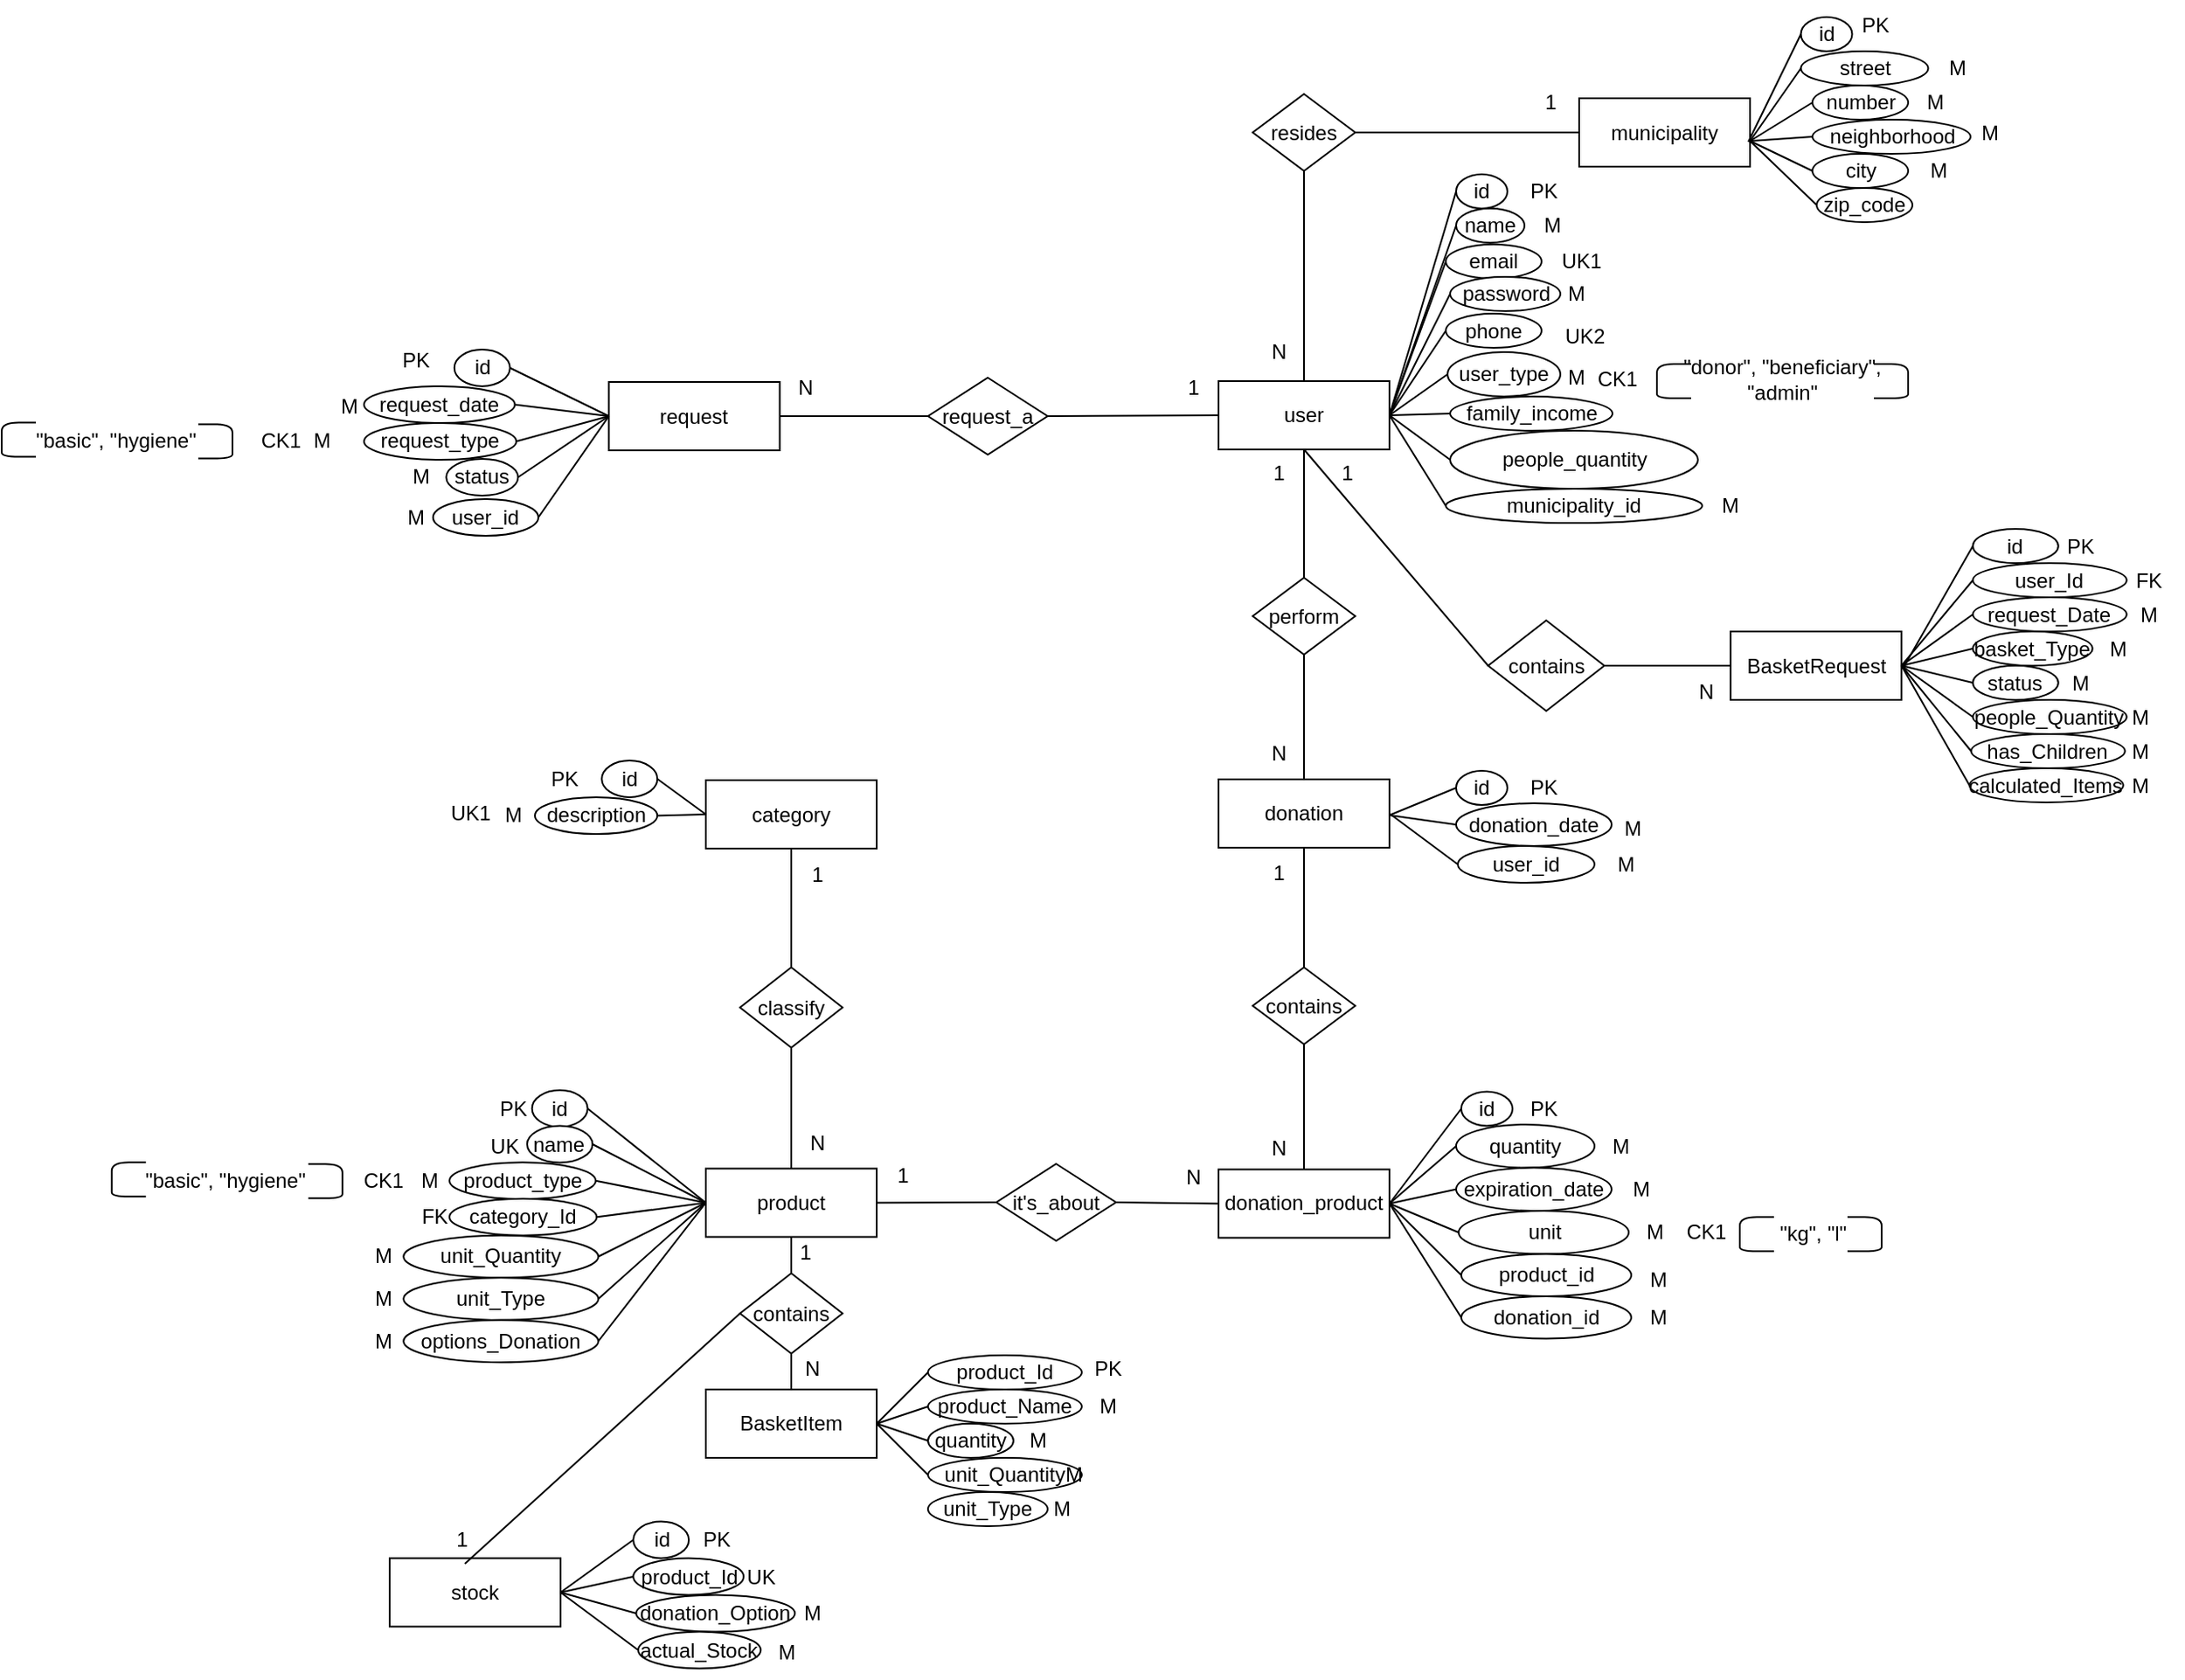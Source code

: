 <mxfile version="28.2.3">
  <diagram name="Página-1" id="ihvM7DJI-mCnm4ZDjv3t">
    <mxGraphModel dx="1920" dy="516" grid="1" gridSize="10" guides="1" tooltips="1" connect="1" arrows="1" fold="1" page="1" pageScale="1" pageWidth="827" pageHeight="1169" math="0" shadow="0">
      <root>
        <mxCell id="0" />
        <mxCell id="1" parent="0" />
        <mxCell id="UIwQFHIOpr6nMEeL23yA-1" value="user" style="whiteSpace=wrap;html=1;align=center;" vertex="1" parent="1">
          <mxGeometry x="520" y="410" width="100" height="40" as="geometry" />
        </mxCell>
        <mxCell id="UIwQFHIOpr6nMEeL23yA-2" value="id" style="ellipse;whiteSpace=wrap;html=1;" vertex="1" parent="1">
          <mxGeometry x="659" y="289" width="30" height="20" as="geometry" />
        </mxCell>
        <mxCell id="UIwQFHIOpr6nMEeL23yA-3" value="name" style="ellipse;whiteSpace=wrap;html=1;" vertex="1" parent="1">
          <mxGeometry x="659" y="309" width="40" height="20" as="geometry" />
        </mxCell>
        <mxCell id="UIwQFHIOpr6nMEeL23yA-4" value="" style="endArrow=none;html=1;rounded=0;entryX=0;entryY=0.5;entryDx=0;entryDy=0;exitX=1;exitY=0.5;exitDx=0;exitDy=0;" edge="1" parent="1" source="UIwQFHIOpr6nMEeL23yA-1" target="UIwQFHIOpr6nMEeL23yA-2">
          <mxGeometry relative="1" as="geometry">
            <mxPoint x="511.5" y="380" as="sourcePoint" />
            <mxPoint x="671.5" y="380" as="targetPoint" />
          </mxGeometry>
        </mxCell>
        <mxCell id="UIwQFHIOpr6nMEeL23yA-5" value="" style="endArrow=none;html=1;rounded=0;entryX=0;entryY=0.5;entryDx=0;entryDy=0;exitX=1;exitY=0.5;exitDx=0;exitDy=0;" edge="1" parent="1" source="UIwQFHIOpr6nMEeL23yA-1" target="UIwQFHIOpr6nMEeL23yA-3">
          <mxGeometry relative="1" as="geometry">
            <mxPoint x="631.5" y="450" as="sourcePoint" />
            <mxPoint x="665.5" y="380" as="targetPoint" />
          </mxGeometry>
        </mxCell>
        <mxCell id="UIwQFHIOpr6nMEeL23yA-6" value="" style="endArrow=none;html=1;rounded=0;exitX=1;exitY=0.5;exitDx=0;exitDy=0;entryX=0;entryY=0.5;entryDx=0;entryDy=0;" edge="1" parent="1" source="UIwQFHIOpr6nMEeL23yA-1" target="UIwQFHIOpr6nMEeL23yA-12">
          <mxGeometry relative="1" as="geometry">
            <mxPoint x="631.5" y="450" as="sourcePoint" />
            <mxPoint x="655" y="430" as="targetPoint" />
          </mxGeometry>
        </mxCell>
        <mxCell id="UIwQFHIOpr6nMEeL23yA-7" value="family_income" style="ellipse;whiteSpace=wrap;html=1;" vertex="1" parent="1">
          <mxGeometry x="655.5" y="419" width="95" height="20" as="geometry" />
        </mxCell>
        <mxCell id="UIwQFHIOpr6nMEeL23yA-8" value="people_quantity" style="ellipse;whiteSpace=wrap;html=1;" vertex="1" parent="1">
          <mxGeometry x="655.5" y="439" width="145" height="34" as="geometry" />
        </mxCell>
        <mxCell id="UIwQFHIOpr6nMEeL23yA-9" value="PK" style="text;html=1;align=center;verticalAlign=middle;resizable=0;points=[];autosize=1;strokeColor=none;fillColor=none;" vertex="1" parent="1">
          <mxGeometry x="690" y="284" width="40" height="30" as="geometry" />
        </mxCell>
        <mxCell id="UIwQFHIOpr6nMEeL23yA-10" value="M" style="text;html=1;align=center;verticalAlign=middle;resizable=0;points=[];autosize=1;strokeColor=none;fillColor=none;" vertex="1" parent="1">
          <mxGeometry x="700" y="304" width="30" height="30" as="geometry" />
        </mxCell>
        <mxCell id="UIwQFHIOpr6nMEeL23yA-11" value="street" style="ellipse;whiteSpace=wrap;html=1;" vertex="1" parent="1">
          <mxGeometry x="860.75" y="217" width="74.5" height="20" as="geometry" />
        </mxCell>
        <mxCell id="UIwQFHIOpr6nMEeL23yA-12" value="phone" style="ellipse;whiteSpace=wrap;html=1;" vertex="1" parent="1">
          <mxGeometry x="653" y="370.5" width="56" height="20" as="geometry" />
        </mxCell>
        <mxCell id="UIwQFHIOpr6nMEeL23yA-13" value="email" style="ellipse;whiteSpace=wrap;html=1;" vertex="1" parent="1">
          <mxGeometry x="653" y="330" width="56" height="20" as="geometry" />
        </mxCell>
        <mxCell id="UIwQFHIOpr6nMEeL23yA-14" value="" style="endArrow=none;html=1;rounded=0;entryX=0;entryY=0.5;entryDx=0;entryDy=0;exitX=1;exitY=0.5;exitDx=0;exitDy=0;" edge="1" parent="1" source="UIwQFHIOpr6nMEeL23yA-1" target="UIwQFHIOpr6nMEeL23yA-13">
          <mxGeometry relative="1" as="geometry">
            <mxPoint x="631.5" y="450" as="sourcePoint" />
            <mxPoint x="665.5" y="440" as="targetPoint" />
          </mxGeometry>
        </mxCell>
        <mxCell id="UIwQFHIOpr6nMEeL23yA-15" value="M" style="text;html=1;align=center;verticalAlign=middle;resizable=0;points=[];autosize=1;strokeColor=none;fillColor=none;" vertex="1" parent="1">
          <mxGeometry x="937" y="212" width="30" height="30" as="geometry" />
        </mxCell>
        <mxCell id="UIwQFHIOpr6nMEeL23yA-16" value="UK1" style="text;html=1;align=center;verticalAlign=middle;resizable=0;points=[];autosize=1;strokeColor=none;fillColor=none;" vertex="1" parent="1">
          <mxGeometry x="707" y="325" width="50" height="30" as="geometry" />
        </mxCell>
        <mxCell id="UIwQFHIOpr6nMEeL23yA-17" value="UK2" style="text;html=1;align=center;verticalAlign=middle;resizable=0;points=[];autosize=1;strokeColor=none;fillColor=none;" vertex="1" parent="1">
          <mxGeometry x="708.5" y="369" width="50" height="30" as="geometry" />
        </mxCell>
        <mxCell id="UIwQFHIOpr6nMEeL23yA-18" value="number" style="ellipse;whiteSpace=wrap;html=1;" vertex="1" parent="1">
          <mxGeometry x="867.5" y="237" width="56" height="20" as="geometry" />
        </mxCell>
        <mxCell id="UIwQFHIOpr6nMEeL23yA-19" value="ne&lt;span style=&quot;background-color: transparent; color: light-dark(rgb(0, 0, 0), rgb(255, 255, 255));&quot;&gt;ighborhood&lt;/span&gt;" style="ellipse;whiteSpace=wrap;html=1;" vertex="1" parent="1">
          <mxGeometry x="867.5" y="257" width="92.5" height="20" as="geometry" />
        </mxCell>
        <mxCell id="UIwQFHIOpr6nMEeL23yA-20" value="city" style="ellipse;whiteSpace=wrap;html=1;" vertex="1" parent="1">
          <mxGeometry x="867.5" y="277" width="56" height="20" as="geometry" />
        </mxCell>
        <mxCell id="UIwQFHIOpr6nMEeL23yA-21" value="M" style="text;html=1;align=center;verticalAlign=middle;resizable=0;points=[];autosize=1;strokeColor=none;fillColor=none;" vertex="1" parent="1">
          <mxGeometry x="923.5" y="232" width="30" height="30" as="geometry" />
        </mxCell>
        <mxCell id="UIwQFHIOpr6nMEeL23yA-22" value="M" style="text;html=1;align=center;verticalAlign=middle;resizable=0;points=[];autosize=1;strokeColor=none;fillColor=none;" vertex="1" parent="1">
          <mxGeometry x="956" y="249.5" width="30" height="30" as="geometry" />
        </mxCell>
        <mxCell id="UIwQFHIOpr6nMEeL23yA-23" value="resides" style="shape=rhombus;perimeter=rhombusPerimeter;whiteSpace=wrap;html=1;align=center;" vertex="1" parent="1">
          <mxGeometry x="540" y="242" width="60" height="45" as="geometry" />
        </mxCell>
        <mxCell id="UIwQFHIOpr6nMEeL23yA-24" value="" style="endArrow=none;html=1;rounded=0;exitX=0.5;exitY=0;exitDx=0;exitDy=0;entryX=0.5;entryY=1;entryDx=0;entryDy=0;" edge="1" parent="1" source="UIwQFHIOpr6nMEeL23yA-1" target="UIwQFHIOpr6nMEeL23yA-23">
          <mxGeometry relative="1" as="geometry">
            <mxPoint x="565" y="369.75" as="sourcePoint" />
            <mxPoint x="565" y="331.75" as="targetPoint" />
          </mxGeometry>
        </mxCell>
        <mxCell id="UIwQFHIOpr6nMEeL23yA-25" value="N" style="text;html=1;align=center;verticalAlign=middle;resizable=0;points=[];autosize=1;strokeColor=none;fillColor=none;" vertex="1" parent="1">
          <mxGeometry x="540" y="378" width="30" height="30" as="geometry" />
        </mxCell>
        <mxCell id="UIwQFHIOpr6nMEeL23yA-26" value="" style="endArrow=none;html=1;rounded=0;exitX=0;exitY=0.5;exitDx=0;exitDy=0;entryX=1;entryY=0.5;entryDx=0;entryDy=0;" edge="1" parent="1" source="UIwQFHIOpr6nMEeL23yA-27" target="UIwQFHIOpr6nMEeL23yA-23">
          <mxGeometry relative="1" as="geometry">
            <mxPoint x="580" y="382" as="sourcePoint" />
            <mxPoint x="580" y="302" as="targetPoint" />
          </mxGeometry>
        </mxCell>
        <mxCell id="UIwQFHIOpr6nMEeL23yA-27" value="municipality" style="whiteSpace=wrap;html=1;align=center;" vertex="1" parent="1">
          <mxGeometry x="731" y="244.5" width="100" height="40" as="geometry" />
        </mxCell>
        <mxCell id="UIwQFHIOpr6nMEeL23yA-28" value="zip_code" style="ellipse;whiteSpace=wrap;html=1;" vertex="1" parent="1">
          <mxGeometry x="870" y="297" width="56" height="20" as="geometry" />
        </mxCell>
        <mxCell id="UIwQFHIOpr6nMEeL23yA-29" value="" style="endArrow=none;html=1;rounded=0;entryX=1;entryY=0.5;entryDx=0;entryDy=0;exitX=0;exitY=0.5;exitDx=0;exitDy=0;" edge="1" parent="1" source="UIwQFHIOpr6nMEeL23yA-28">
          <mxGeometry relative="1" as="geometry">
            <mxPoint x="800.5" y="397" as="sourcePoint" />
            <mxPoint x="831" y="269.5" as="targetPoint" />
          </mxGeometry>
        </mxCell>
        <mxCell id="UIwQFHIOpr6nMEeL23yA-30" value="" style="endArrow=none;html=1;rounded=0;entryX=0;entryY=0.5;entryDx=0;entryDy=0;exitX=1;exitY=0.5;exitDx=0;exitDy=0;" edge="1" parent="1" target="UIwQFHIOpr6nMEeL23yA-20">
          <mxGeometry relative="1" as="geometry">
            <mxPoint x="831" y="269.5" as="sourcePoint" />
            <mxPoint x="706" y="402" as="targetPoint" />
          </mxGeometry>
        </mxCell>
        <mxCell id="UIwQFHIOpr6nMEeL23yA-31" value="" style="endArrow=none;html=1;rounded=0;entryX=1;entryY=0.5;entryDx=0;entryDy=0;exitX=0;exitY=0.5;exitDx=0;exitDy=0;" edge="1" parent="1" source="UIwQFHIOpr6nMEeL23yA-19">
          <mxGeometry relative="1" as="geometry">
            <mxPoint x="830.5" y="397" as="sourcePoint" />
            <mxPoint x="831" y="269.5" as="targetPoint" />
          </mxGeometry>
        </mxCell>
        <mxCell id="UIwQFHIOpr6nMEeL23yA-32" value="" style="endArrow=none;html=1;rounded=0;entryX=0;entryY=0.5;entryDx=0;entryDy=0;exitX=1;exitY=0.5;exitDx=0;exitDy=0;" edge="1" parent="1" target="UIwQFHIOpr6nMEeL23yA-18">
          <mxGeometry relative="1" as="geometry">
            <mxPoint x="831" y="269.5" as="sourcePoint" />
            <mxPoint x="756" y="402" as="targetPoint" />
          </mxGeometry>
        </mxCell>
        <mxCell id="UIwQFHIOpr6nMEeL23yA-33" value="" style="endArrow=none;html=1;rounded=0;entryX=1;entryY=0.5;entryDx=0;entryDy=0;exitX=0;exitY=0.5;exitDx=0;exitDy=0;" edge="1" parent="1" source="UIwQFHIOpr6nMEeL23yA-11">
          <mxGeometry relative="1" as="geometry">
            <mxPoint x="850.5" y="397" as="sourcePoint" />
            <mxPoint x="831" y="269.5" as="targetPoint" />
          </mxGeometry>
        </mxCell>
        <mxCell id="UIwQFHIOpr6nMEeL23yA-34" value="M" style="text;html=1;align=center;verticalAlign=middle;resizable=0;points=[];autosize=1;strokeColor=none;fillColor=none;" vertex="1" parent="1">
          <mxGeometry x="926" y="272" width="30" height="30" as="geometry" />
        </mxCell>
        <mxCell id="UIwQFHIOpr6nMEeL23yA-35" value="" style="endArrow=none;html=1;rounded=0;entryX=1;entryY=0.5;entryDx=0;entryDy=0;exitX=0;exitY=0.5;exitDx=0;exitDy=0;" edge="1" parent="1" source="UIwQFHIOpr6nMEeL23yA-7" target="UIwQFHIOpr6nMEeL23yA-1">
          <mxGeometry relative="1" as="geometry">
            <mxPoint x="690" y="485" as="sourcePoint" />
            <mxPoint x="729" y="425" as="targetPoint" />
          </mxGeometry>
        </mxCell>
        <mxCell id="UIwQFHIOpr6nMEeL23yA-36" value="" style="endArrow=none;html=1;rounded=0;entryX=1;entryY=0.5;entryDx=0;entryDy=0;exitX=0;exitY=0.5;exitDx=0;exitDy=0;" edge="1" parent="1" source="UIwQFHIOpr6nMEeL23yA-8" target="UIwQFHIOpr6nMEeL23yA-1">
          <mxGeometry relative="1" as="geometry">
            <mxPoint x="674" y="485" as="sourcePoint" />
            <mxPoint x="640" y="465" as="targetPoint" />
          </mxGeometry>
        </mxCell>
        <mxCell id="UIwQFHIOpr6nMEeL23yA-37" value="1" style="text;html=1;align=center;verticalAlign=middle;resizable=0;points=[];autosize=1;strokeColor=none;fillColor=none;" vertex="1" parent="1">
          <mxGeometry x="699" y="232" width="30" height="30" as="geometry" />
        </mxCell>
        <mxCell id="UIwQFHIOpr6nMEeL23yA-38" value="user_type" style="ellipse;whiteSpace=wrap;html=1;" vertex="1" parent="1">
          <mxGeometry x="654" y="393" width="66" height="26" as="geometry" />
        </mxCell>
        <mxCell id="UIwQFHIOpr6nMEeL23yA-39" value="M" style="text;html=1;align=center;verticalAlign=middle;resizable=0;points=[];autosize=1;strokeColor=none;fillColor=none;" vertex="1" parent="1">
          <mxGeometry x="714" y="393" width="30" height="30" as="geometry" />
        </mxCell>
        <mxCell id="UIwQFHIOpr6nMEeL23yA-40" value="CK1" style="text;html=1;align=center;verticalAlign=middle;resizable=0;points=[];autosize=1;strokeColor=none;fillColor=none;" vertex="1" parent="1">
          <mxGeometry x="727.5" y="394" width="50" height="30" as="geometry" />
        </mxCell>
        <mxCell id="UIwQFHIOpr6nMEeL23yA-41" value="&quot;donor&quot;, &quot;beneficiary&quot;, &quot;admin&quot;" style="text;html=1;align=center;verticalAlign=middle;whiteSpace=wrap;rounded=0;" vertex="1" parent="1">
          <mxGeometry x="781.5" y="394" width="136" height="30" as="geometry" />
        </mxCell>
        <mxCell id="UIwQFHIOpr6nMEeL23yA-42" value="" style="shape=curlyBracket;whiteSpace=wrap;html=1;rounded=1;labelPosition=left;verticalLabelPosition=middle;align=right;verticalAlign=middle;size=0;" vertex="1" parent="1">
          <mxGeometry x="776.5" y="400" width="20" height="20" as="geometry" />
        </mxCell>
        <mxCell id="UIwQFHIOpr6nMEeL23yA-43" value="" style="shape=curlyBracket;whiteSpace=wrap;html=1;rounded=1;flipH=1;labelPosition=right;verticalLabelPosition=middle;align=left;verticalAlign=middle;size=0;" vertex="1" parent="1">
          <mxGeometry x="903.5" y="400" width="20" height="20" as="geometry" />
        </mxCell>
        <mxCell id="UIwQFHIOpr6nMEeL23yA-44" value="" style="endArrow=none;html=1;rounded=0;exitX=1;exitY=0.5;exitDx=0;exitDy=0;entryX=0;entryY=0.5;entryDx=0;entryDy=0;" edge="1" parent="1" source="UIwQFHIOpr6nMEeL23yA-1" target="UIwQFHIOpr6nMEeL23yA-38">
          <mxGeometry relative="1" as="geometry">
            <mxPoint x="640" y="436" as="sourcePoint" />
            <mxPoint x="679" y="415" as="targetPoint" />
          </mxGeometry>
        </mxCell>
        <mxCell id="UIwQFHIOpr6nMEeL23yA-45" value="donation" style="whiteSpace=wrap;html=1;align=center;" vertex="1" parent="1">
          <mxGeometry x="520" y="643" width="100" height="40" as="geometry" />
        </mxCell>
        <mxCell id="UIwQFHIOpr6nMEeL23yA-46" value="PK" style="text;html=1;align=center;verticalAlign=middle;resizable=0;points=[];autosize=1;strokeColor=none;fillColor=none;" vertex="1" parent="1">
          <mxGeometry x="30" y="383" width="40" height="30" as="geometry" />
        </mxCell>
        <mxCell id="UIwQFHIOpr6nMEeL23yA-47" value="id" style="ellipse;whiteSpace=wrap;html=1;" vertex="1" parent="1">
          <mxGeometry x="72.87" y="391.5" width="32.5" height="21.5" as="geometry" />
        </mxCell>
        <mxCell id="UIwQFHIOpr6nMEeL23yA-48" value="" style="endArrow=none;html=1;rounded=0;exitX=0;exitY=0.5;exitDx=0;exitDy=0;entryX=1;entryY=0.5;entryDx=0;entryDy=0;" edge="1" parent="1" source="UIwQFHIOpr6nMEeL23yA-51" target="UIwQFHIOpr6nMEeL23yA-49">
          <mxGeometry relative="1" as="geometry">
            <mxPoint x="422" y="642" as="sourcePoint" />
            <mxPoint x="347" y="430" as="targetPoint" />
          </mxGeometry>
        </mxCell>
        <mxCell id="UIwQFHIOpr6nMEeL23yA-49" value="request" style="whiteSpace=wrap;html=1;align=center;" vertex="1" parent="1">
          <mxGeometry x="163.25" y="410.5" width="100" height="40" as="geometry" />
        </mxCell>
        <mxCell id="UIwQFHIOpr6nMEeL23yA-50" value="" style="endArrow=none;html=1;rounded=0;exitX=0;exitY=0.5;exitDx=0;exitDy=0;entryX=1;entryY=0.5;entryDx=0;entryDy=0;" edge="1" parent="1" source="UIwQFHIOpr6nMEeL23yA-1" target="UIwQFHIOpr6nMEeL23yA-51">
          <mxGeometry relative="1" as="geometry">
            <mxPoint x="520" y="430" as="sourcePoint" />
            <mxPoint x="420" y="430" as="targetPoint" />
          </mxGeometry>
        </mxCell>
        <mxCell id="UIwQFHIOpr6nMEeL23yA-51" value="request_a" style="shape=rhombus;perimeter=rhombusPerimeter;whiteSpace=wrap;html=1;align=center;" vertex="1" parent="1">
          <mxGeometry x="350" y="408" width="70" height="45" as="geometry" />
        </mxCell>
        <mxCell id="UIwQFHIOpr6nMEeL23yA-52" value="N" style="text;html=1;align=center;verticalAlign=middle;resizable=0;points=[];autosize=1;strokeColor=none;fillColor=none;" vertex="1" parent="1">
          <mxGeometry x="263.25" y="399" width="30" height="30" as="geometry" />
        </mxCell>
        <mxCell id="UIwQFHIOpr6nMEeL23yA-53" value="1" style="text;html=1;align=center;verticalAlign=middle;resizable=0;points=[];autosize=1;strokeColor=none;fillColor=none;" vertex="1" parent="1">
          <mxGeometry x="490" y="399" width="30" height="30" as="geometry" />
        </mxCell>
        <mxCell id="UIwQFHIOpr6nMEeL23yA-54" value="request_date" style="ellipse;whiteSpace=wrap;html=1;" vertex="1" parent="1">
          <mxGeometry x="20" y="413" width="88.25" height="21.5" as="geometry" />
        </mxCell>
        <mxCell id="UIwQFHIOpr6nMEeL23yA-55" value="request_type" style="ellipse;whiteSpace=wrap;html=1;" vertex="1" parent="1">
          <mxGeometry x="20" y="434.5" width="89.12" height="21.5" as="geometry" />
        </mxCell>
        <mxCell id="UIwQFHIOpr6nMEeL23yA-56" value="status" style="ellipse;whiteSpace=wrap;html=1;" vertex="1" parent="1">
          <mxGeometry x="68.12" y="455.5" width="42" height="21.5" as="geometry" />
        </mxCell>
        <mxCell id="UIwQFHIOpr6nMEeL23yA-57" value="M" style="text;html=1;align=center;verticalAlign=middle;resizable=0;points=[];autosize=1;strokeColor=none;fillColor=none;" vertex="1" parent="1">
          <mxGeometry x="-4" y="410" width="30" height="30" as="geometry" />
        </mxCell>
        <mxCell id="UIwQFHIOpr6nMEeL23yA-58" value="M" style="text;html=1;align=center;verticalAlign=middle;resizable=0;points=[];autosize=1;strokeColor=none;fillColor=none;" vertex="1" parent="1">
          <mxGeometry x="-20" y="430.25" width="30" height="30" as="geometry" />
        </mxCell>
        <mxCell id="UIwQFHIOpr6nMEeL23yA-59" value="CK1" style="text;html=1;align=center;verticalAlign=middle;resizable=0;points=[];autosize=1;strokeColor=none;fillColor=none;" vertex="1" parent="1">
          <mxGeometry x="-54" y="430.25" width="50" height="30" as="geometry" />
        </mxCell>
        <mxCell id="UIwQFHIOpr6nMEeL23yA-60" value="&quot;basic&quot;, &quot;hygiene&quot;" style="text;html=1;align=center;verticalAlign=middle;whiteSpace=wrap;rounded=0;" vertex="1" parent="1">
          <mxGeometry x="-193" y="430.25" width="136" height="30" as="geometry" />
        </mxCell>
        <mxCell id="UIwQFHIOpr6nMEeL23yA-61" value="" style="shape=curlyBracket;whiteSpace=wrap;html=1;rounded=1;labelPosition=left;verticalLabelPosition=middle;align=right;verticalAlign=middle;size=0;" vertex="1" parent="1">
          <mxGeometry x="-192" y="434.25" width="20" height="20" as="geometry" />
        </mxCell>
        <mxCell id="UIwQFHIOpr6nMEeL23yA-62" value="" style="shape=curlyBracket;whiteSpace=wrap;html=1;rounded=1;flipH=1;labelPosition=right;verticalLabelPosition=middle;align=left;verticalAlign=middle;size=0;" vertex="1" parent="1">
          <mxGeometry x="-77" y="435.25" width="20" height="20" as="geometry" />
        </mxCell>
        <mxCell id="UIwQFHIOpr6nMEeL23yA-63" value="" style="endArrow=none;html=1;rounded=0;exitX=0;exitY=0.5;exitDx=0;exitDy=0;entryX=1;entryY=0.5;entryDx=0;entryDy=0;" edge="1" parent="1" source="UIwQFHIOpr6nMEeL23yA-49" target="UIwQFHIOpr6nMEeL23yA-47">
          <mxGeometry relative="1" as="geometry">
            <mxPoint x="414" y="435" as="sourcePoint" />
            <mxPoint x="320" y="435" as="targetPoint" />
          </mxGeometry>
        </mxCell>
        <mxCell id="UIwQFHIOpr6nMEeL23yA-64" value="" style="endArrow=none;html=1;rounded=0;exitX=1;exitY=0.5;exitDx=0;exitDy=0;entryX=0;entryY=0.5;entryDx=0;entryDy=0;" edge="1" parent="1" source="UIwQFHIOpr6nMEeL23yA-56" target="UIwQFHIOpr6nMEeL23yA-49">
          <mxGeometry relative="1" as="geometry">
            <mxPoint x="198" y="454" as="sourcePoint" />
            <mxPoint x="140" y="425" as="targetPoint" />
          </mxGeometry>
        </mxCell>
        <mxCell id="UIwQFHIOpr6nMEeL23yA-65" value="" style="endArrow=none;html=1;rounded=0;exitX=0;exitY=0.5;exitDx=0;exitDy=0;entryX=1;entryY=0.5;entryDx=0;entryDy=0;" edge="1" parent="1" source="UIwQFHIOpr6nMEeL23yA-49" target="UIwQFHIOpr6nMEeL23yA-55">
          <mxGeometry relative="1" as="geometry">
            <mxPoint x="208" y="474" as="sourcePoint" />
            <mxPoint x="150" y="445" as="targetPoint" />
          </mxGeometry>
        </mxCell>
        <mxCell id="UIwQFHIOpr6nMEeL23yA-66" value="" style="endArrow=none;html=1;rounded=0;exitX=0;exitY=0.5;exitDx=0;exitDy=0;entryX=1;entryY=0.5;entryDx=0;entryDy=0;" edge="1" parent="1" source="UIwQFHIOpr6nMEeL23yA-49" target="UIwQFHIOpr6nMEeL23yA-54">
          <mxGeometry relative="1" as="geometry">
            <mxPoint x="208" y="474" as="sourcePoint" />
            <mxPoint x="150" y="445" as="targetPoint" />
          </mxGeometry>
        </mxCell>
        <mxCell id="UIwQFHIOpr6nMEeL23yA-67" value="M" style="text;html=1;align=center;verticalAlign=middle;resizable=0;points=[];autosize=1;strokeColor=none;fillColor=none;" vertex="1" parent="1">
          <mxGeometry x="38" y="451.25" width="30" height="30" as="geometry" />
        </mxCell>
        <mxCell id="UIwQFHIOpr6nMEeL23yA-68" value="perform" style="shape=rhombus;perimeter=rhombusPerimeter;whiteSpace=wrap;html=1;align=center;" vertex="1" parent="1">
          <mxGeometry x="540" y="525" width="60" height="45" as="geometry" />
        </mxCell>
        <mxCell id="UIwQFHIOpr6nMEeL23yA-69" value="" style="endArrow=none;html=1;rounded=0;exitX=0.5;exitY=0;exitDx=0;exitDy=0;entryX=0.5;entryY=1;entryDx=0;entryDy=0;" edge="1" parent="1" source="UIwQFHIOpr6nMEeL23yA-68" target="UIwQFHIOpr6nMEeL23yA-1">
          <mxGeometry relative="1" as="geometry">
            <mxPoint x="593" y="445" as="sourcePoint" />
            <mxPoint x="490" y="446" as="targetPoint" />
          </mxGeometry>
        </mxCell>
        <mxCell id="UIwQFHIOpr6nMEeL23yA-70" value="" style="endArrow=none;html=1;rounded=0;exitX=0.5;exitY=0;exitDx=0;exitDy=0;entryX=0.5;entryY=1;entryDx=0;entryDy=0;" edge="1" parent="1" source="UIwQFHIOpr6nMEeL23yA-45" target="UIwQFHIOpr6nMEeL23yA-68">
          <mxGeometry relative="1" as="geometry">
            <mxPoint x="580" y="568" as="sourcePoint" />
            <mxPoint x="580" y="493" as="targetPoint" />
          </mxGeometry>
        </mxCell>
        <mxCell id="UIwQFHIOpr6nMEeL23yA-71" value="1" style="text;html=1;align=center;verticalAlign=middle;resizable=0;points=[];autosize=1;strokeColor=none;fillColor=none;" vertex="1" parent="1">
          <mxGeometry x="540" y="449" width="30" height="30" as="geometry" />
        </mxCell>
        <mxCell id="UIwQFHIOpr6nMEeL23yA-72" value="N" style="text;html=1;align=center;verticalAlign=middle;resizable=0;points=[];autosize=1;strokeColor=none;fillColor=none;" vertex="1" parent="1">
          <mxGeometry x="540" y="613" width="30" height="30" as="geometry" />
        </mxCell>
        <mxCell id="UIwQFHIOpr6nMEeL23yA-73" value="id" style="ellipse;whiteSpace=wrap;html=1;" vertex="1" parent="1">
          <mxGeometry x="659" y="638" width="30" height="20" as="geometry" />
        </mxCell>
        <mxCell id="UIwQFHIOpr6nMEeL23yA-74" value="PK" style="text;html=1;align=center;verticalAlign=middle;resizable=0;points=[];autosize=1;strokeColor=none;fillColor=none;" vertex="1" parent="1">
          <mxGeometry x="690" y="633" width="40" height="30" as="geometry" />
        </mxCell>
        <mxCell id="UIwQFHIOpr6nMEeL23yA-75" value="" style="endArrow=none;html=1;rounded=0;exitX=0;exitY=0.5;exitDx=0;exitDy=0;entryX=1;entryY=0.5;entryDx=0;entryDy=0;" edge="1" parent="1" source="UIwQFHIOpr6nMEeL23yA-73">
          <mxGeometry relative="1" as="geometry">
            <mxPoint x="570" y="689" as="sourcePoint" />
            <mxPoint x="620" y="664" as="targetPoint" />
          </mxGeometry>
        </mxCell>
        <mxCell id="UIwQFHIOpr6nMEeL23yA-76" value="donation_date" style="ellipse;whiteSpace=wrap;html=1;" vertex="1" parent="1">
          <mxGeometry x="659" y="657" width="91" height="25" as="geometry" />
        </mxCell>
        <mxCell id="UIwQFHIOpr6nMEeL23yA-77" value="M" style="text;html=1;align=center;verticalAlign=middle;resizable=0;points=[];autosize=1;strokeColor=none;fillColor=none;" vertex="1" parent="1">
          <mxGeometry x="746.5" y="657" width="30" height="30" as="geometry" />
        </mxCell>
        <mxCell id="UIwQFHIOpr6nMEeL23yA-78" value="" style="endArrow=none;html=1;rounded=0;exitX=0;exitY=0.5;exitDx=0;exitDy=0;entryX=1;entryY=0.5;entryDx=0;entryDy=0;" edge="1" parent="1" source="UIwQFHIOpr6nMEeL23yA-76">
          <mxGeometry relative="1" as="geometry">
            <mxPoint x="699" y="654" as="sourcePoint" />
            <mxPoint x="620" y="664" as="targetPoint" />
          </mxGeometry>
        </mxCell>
        <mxCell id="UIwQFHIOpr6nMEeL23yA-79" value="contains" style="shape=rhombus;perimeter=rhombusPerimeter;whiteSpace=wrap;html=1;align=center;" vertex="1" parent="1">
          <mxGeometry x="540" y="753" width="60" height="45" as="geometry" />
        </mxCell>
        <mxCell id="UIwQFHIOpr6nMEeL23yA-80" value="" style="endArrow=none;html=1;rounded=0;exitX=0.5;exitY=0;exitDx=0;exitDy=0;entryX=0.5;entryY=1;entryDx=0;entryDy=0;" edge="1" parent="1" source="UIwQFHIOpr6nMEeL23yA-79" target="UIwQFHIOpr6nMEeL23yA-45">
          <mxGeometry relative="1" as="geometry">
            <mxPoint x="580" y="708" as="sourcePoint" />
            <mxPoint x="580" y="623" as="targetPoint" />
          </mxGeometry>
        </mxCell>
        <mxCell id="UIwQFHIOpr6nMEeL23yA-81" value="1" style="text;html=1;align=center;verticalAlign=middle;resizable=0;points=[];autosize=1;strokeColor=none;fillColor=none;" vertex="1" parent="1">
          <mxGeometry x="540" y="683" width="30" height="30" as="geometry" />
        </mxCell>
        <mxCell id="UIwQFHIOpr6nMEeL23yA-82" value="N" style="text;html=1;align=center;verticalAlign=middle;resizable=0;points=[];autosize=1;strokeColor=none;fillColor=none;" vertex="1" parent="1">
          <mxGeometry x="540" y="843.75" width="30" height="30" as="geometry" />
        </mxCell>
        <mxCell id="UIwQFHIOpr6nMEeL23yA-83" value="" style="endArrow=none;html=1;rounded=0;exitX=0.5;exitY=0;exitDx=0;exitDy=0;entryX=0.5;entryY=1;entryDx=0;entryDy=0;" edge="1" parent="1" source="UIwQFHIOpr6nMEeL23yA-84" target="UIwQFHIOpr6nMEeL23yA-79">
          <mxGeometry relative="1" as="geometry">
            <mxPoint x="570" y="870" as="sourcePoint" />
            <mxPoint x="570" y="800" as="targetPoint" />
          </mxGeometry>
        </mxCell>
        <mxCell id="UIwQFHIOpr6nMEeL23yA-84" value="donation_product" style="whiteSpace=wrap;html=1;align=center;" vertex="1" parent="1">
          <mxGeometry x="520" y="871.25" width="100" height="40" as="geometry" />
        </mxCell>
        <mxCell id="UIwQFHIOpr6nMEeL23yA-85" value="id" style="ellipse;whiteSpace=wrap;html=1;" vertex="1" parent="1">
          <mxGeometry x="662" y="825.75" width="30" height="20" as="geometry" />
        </mxCell>
        <mxCell id="UIwQFHIOpr6nMEeL23yA-86" value="PK" style="text;html=1;align=center;verticalAlign=middle;resizable=0;points=[];autosize=1;strokeColor=none;fillColor=none;" vertex="1" parent="1">
          <mxGeometry x="690" y="820.75" width="40" height="30" as="geometry" />
        </mxCell>
        <mxCell id="UIwQFHIOpr6nMEeL23yA-87" value="" style="endArrow=none;html=1;rounded=0;exitX=0;exitY=0.5;exitDx=0;exitDy=0;entryX=1;entryY=0.5;entryDx=0;entryDy=0;" edge="1" parent="1" source="UIwQFHIOpr6nMEeL23yA-85" target="UIwQFHIOpr6nMEeL23yA-84">
          <mxGeometry relative="1" as="geometry">
            <mxPoint x="570" y="907.75" as="sourcePoint" />
            <mxPoint x="620" y="882.75" as="targetPoint" />
          </mxGeometry>
        </mxCell>
        <mxCell id="UIwQFHIOpr6nMEeL23yA-88" value="quantity" style="ellipse;whiteSpace=wrap;html=1;" vertex="1" parent="1">
          <mxGeometry x="659" y="845" width="81" height="25.25" as="geometry" />
        </mxCell>
        <mxCell id="UIwQFHIOpr6nMEeL23yA-89" value="expiration_date" style="ellipse;whiteSpace=wrap;html=1;" vertex="1" parent="1">
          <mxGeometry x="659" y="870.25" width="91" height="25.25" as="geometry" />
        </mxCell>
        <mxCell id="UIwQFHIOpr6nMEeL23yA-90" value="unit" style="ellipse;whiteSpace=wrap;html=1;" vertex="1" parent="1">
          <mxGeometry x="660.5" y="895.5" width="99.5" height="25.25" as="geometry" />
        </mxCell>
        <mxCell id="UIwQFHIOpr6nMEeL23yA-91" value="M" style="text;html=1;align=center;verticalAlign=middle;resizable=0;points=[];autosize=1;strokeColor=none;fillColor=none;" vertex="1" parent="1">
          <mxGeometry x="740" y="843.38" width="30" height="30" as="geometry" />
        </mxCell>
        <mxCell id="UIwQFHIOpr6nMEeL23yA-92" value="M" style="text;html=1;align=center;verticalAlign=middle;resizable=0;points=[];autosize=1;strokeColor=none;fillColor=none;" vertex="1" parent="1">
          <mxGeometry x="751.5" y="867.87" width="30" height="30" as="geometry" />
        </mxCell>
        <mxCell id="UIwQFHIOpr6nMEeL23yA-93" value="M" style="text;html=1;align=center;verticalAlign=middle;resizable=0;points=[];autosize=1;strokeColor=none;fillColor=none;" vertex="1" parent="1">
          <mxGeometry x="760" y="893.13" width="30" height="30" as="geometry" />
        </mxCell>
        <mxCell id="UIwQFHIOpr6nMEeL23yA-94" value="CK1" style="text;html=1;align=center;verticalAlign=middle;resizable=0;points=[];autosize=1;strokeColor=none;fillColor=none;" vertex="1" parent="1">
          <mxGeometry x="780" y="893.13" width="50" height="30" as="geometry" />
        </mxCell>
        <mxCell id="UIwQFHIOpr6nMEeL23yA-95" value="&quot;kg&quot;, &quot;l&quot;" style="text;html=1;align=center;verticalAlign=middle;whiteSpace=wrap;rounded=0;" vertex="1" parent="1">
          <mxGeometry x="840" y="894.13" width="56" height="30" as="geometry" />
        </mxCell>
        <mxCell id="UIwQFHIOpr6nMEeL23yA-96" value="" style="shape=curlyBracket;whiteSpace=wrap;html=1;rounded=1;labelPosition=left;verticalLabelPosition=middle;align=right;verticalAlign=middle;size=0;" vertex="1" parent="1">
          <mxGeometry x="825" y="899.13" width="20" height="20" as="geometry" />
        </mxCell>
        <mxCell id="UIwQFHIOpr6nMEeL23yA-97" value="" style="shape=curlyBracket;whiteSpace=wrap;html=1;rounded=1;flipH=1;labelPosition=right;verticalLabelPosition=middle;align=left;verticalAlign=middle;size=0;" vertex="1" parent="1">
          <mxGeometry x="888" y="899.13" width="20" height="20" as="geometry" />
        </mxCell>
        <mxCell id="UIwQFHIOpr6nMEeL23yA-98" value="" style="endArrow=none;html=1;rounded=0;exitX=1;exitY=0.5;exitDx=0;exitDy=0;entryX=0;entryY=0.5;entryDx=0;entryDy=0;" edge="1" parent="1" source="UIwQFHIOpr6nMEeL23yA-99" target="UIwQFHIOpr6nMEeL23yA-84">
          <mxGeometry relative="1" as="geometry">
            <mxPoint x="570" y="973" as="sourcePoint" />
            <mxPoint x="510" y="903" as="targetPoint" />
          </mxGeometry>
        </mxCell>
        <mxCell id="UIwQFHIOpr6nMEeL23yA-99" value="it&#39;s_about" style="shape=rhombus;perimeter=rhombusPerimeter;whiteSpace=wrap;html=1;align=center;" vertex="1" parent="1">
          <mxGeometry x="390" y="868" width="70" height="45" as="geometry" />
        </mxCell>
        <mxCell id="UIwQFHIOpr6nMEeL23yA-100" value="N" style="text;html=1;align=center;verticalAlign=middle;resizable=0;points=[];autosize=1;strokeColor=none;fillColor=none;" vertex="1" parent="1">
          <mxGeometry x="490" y="861" width="30" height="30" as="geometry" />
        </mxCell>
        <mxCell id="UIwQFHIOpr6nMEeL23yA-101" value="" style="endArrow=none;html=1;rounded=0;exitX=0;exitY=0.5;exitDx=0;exitDy=0;entryX=1;entryY=0.5;entryDx=0;entryDy=0;" edge="1" parent="1" source="UIwQFHIOpr6nMEeL23yA-88" target="UIwQFHIOpr6nMEeL23yA-84">
          <mxGeometry relative="1" as="geometry">
            <mxPoint x="669" y="883" as="sourcePoint" />
            <mxPoint x="630" y="916" as="targetPoint" />
          </mxGeometry>
        </mxCell>
        <mxCell id="UIwQFHIOpr6nMEeL23yA-102" value="" style="endArrow=none;html=1;rounded=0;exitX=0;exitY=0.5;exitDx=0;exitDy=0;entryX=1;entryY=0.5;entryDx=0;entryDy=0;" edge="1" parent="1" source="UIwQFHIOpr6nMEeL23yA-89" target="UIwQFHIOpr6nMEeL23yA-84">
          <mxGeometry relative="1" as="geometry">
            <mxPoint x="679" y="913" as="sourcePoint" />
            <mxPoint x="640" y="946" as="targetPoint" />
          </mxGeometry>
        </mxCell>
        <mxCell id="UIwQFHIOpr6nMEeL23yA-103" value="" style="endArrow=none;html=1;rounded=0;exitX=0;exitY=0.5;exitDx=0;exitDy=0;entryX=1;entryY=0.5;entryDx=0;entryDy=0;" edge="1" parent="1" source="UIwQFHIOpr6nMEeL23yA-90" target="UIwQFHIOpr6nMEeL23yA-84">
          <mxGeometry relative="1" as="geometry">
            <mxPoint x="679" y="923" as="sourcePoint" />
            <mxPoint x="640" y="956" as="targetPoint" />
          </mxGeometry>
        </mxCell>
        <mxCell id="UIwQFHIOpr6nMEeL23yA-104" value="product" style="whiteSpace=wrap;html=1;align=center;" vertex="1" parent="1">
          <mxGeometry x="220" y="870.75" width="100" height="40" as="geometry" />
        </mxCell>
        <mxCell id="UIwQFHIOpr6nMEeL23yA-105" value="1" style="text;html=1;align=center;verticalAlign=middle;resizable=0;points=[];autosize=1;strokeColor=none;fillColor=none;" vertex="1" parent="1">
          <mxGeometry x="320" y="860" width="30" height="30" as="geometry" />
        </mxCell>
        <mxCell id="UIwQFHIOpr6nMEeL23yA-106" value="" style="endArrow=none;html=1;rounded=0;entryX=0;entryY=0.5;entryDx=0;entryDy=0;exitX=1;exitY=0.5;exitDx=0;exitDy=0;" edge="1" parent="1" source="UIwQFHIOpr6nMEeL23yA-104" target="UIwQFHIOpr6nMEeL23yA-99">
          <mxGeometry relative="1" as="geometry">
            <mxPoint x="580" y="1062" as="sourcePoint" />
            <mxPoint x="580" y="993" as="targetPoint" />
          </mxGeometry>
        </mxCell>
        <mxCell id="UIwQFHIOpr6nMEeL23yA-107" value="PK" style="text;html=1;align=center;verticalAlign=middle;resizable=0;points=[];autosize=1;strokeColor=none;fillColor=none;" vertex="1" parent="1">
          <mxGeometry x="87" y="820.63" width="40" height="30" as="geometry" />
        </mxCell>
        <mxCell id="UIwQFHIOpr6nMEeL23yA-108" value="id" style="ellipse;whiteSpace=wrap;html=1;" vertex="1" parent="1">
          <mxGeometry x="118.31" y="824.88" width="32.5" height="21.5" as="geometry" />
        </mxCell>
        <mxCell id="UIwQFHIOpr6nMEeL23yA-109" value="name" style="ellipse;whiteSpace=wrap;html=1;" vertex="1" parent="1">
          <mxGeometry x="115.44" y="845.75" width="38.25" height="21.5" as="geometry" />
        </mxCell>
        <mxCell id="UIwQFHIOpr6nMEeL23yA-110" value="product_type" style="ellipse;whiteSpace=wrap;html=1;" vertex="1" parent="1">
          <mxGeometry x="70" y="867.13" width="85.56" height="21.5" as="geometry" />
        </mxCell>
        <mxCell id="UIwQFHIOpr6nMEeL23yA-111" value="UK" style="text;html=1;align=center;verticalAlign=middle;resizable=0;points=[];autosize=1;strokeColor=none;fillColor=none;" vertex="1" parent="1">
          <mxGeometry x="82" y="842.62" width="40" height="30" as="geometry" />
        </mxCell>
        <mxCell id="UIwQFHIOpr6nMEeL23yA-112" value="M" style="text;html=1;align=center;verticalAlign=middle;resizable=0;points=[];autosize=1;strokeColor=none;fillColor=none;" vertex="1" parent="1">
          <mxGeometry x="42.87" y="863.13" width="30" height="30" as="geometry" />
        </mxCell>
        <mxCell id="UIwQFHIOpr6nMEeL23yA-113" value="CK1" style="text;html=1;align=center;verticalAlign=middle;resizable=0;points=[];autosize=1;strokeColor=none;fillColor=none;" vertex="1" parent="1">
          <mxGeometry x="6.38" y="863.13" width="50" height="30" as="geometry" />
        </mxCell>
        <mxCell id="UIwQFHIOpr6nMEeL23yA-114" value="&quot;basic&quot;, &quot;hygiene&quot;" style="text;html=1;align=center;verticalAlign=middle;whiteSpace=wrap;rounded=0;" vertex="1" parent="1">
          <mxGeometry x="-128.62" y="863.13" width="136" height="30" as="geometry" />
        </mxCell>
        <mxCell id="UIwQFHIOpr6nMEeL23yA-115" value="" style="shape=curlyBracket;whiteSpace=wrap;html=1;rounded=1;labelPosition=left;verticalLabelPosition=middle;align=right;verticalAlign=middle;size=0;" vertex="1" parent="1">
          <mxGeometry x="-127.62" y="867.13" width="20" height="20" as="geometry" />
        </mxCell>
        <mxCell id="UIwQFHIOpr6nMEeL23yA-116" value="" style="shape=curlyBracket;whiteSpace=wrap;html=1;rounded=1;flipH=1;labelPosition=right;verticalLabelPosition=middle;align=left;verticalAlign=middle;size=0;" vertex="1" parent="1">
          <mxGeometry x="-12.62" y="868.13" width="20" height="20" as="geometry" />
        </mxCell>
        <mxCell id="UIwQFHIOpr6nMEeL23yA-117" value="" style="endArrow=none;html=1;rounded=0;exitX=0;exitY=0.5;exitDx=0;exitDy=0;entryX=1;entryY=0.5;entryDx=0;entryDy=0;" edge="1" parent="1" source="UIwQFHIOpr6nMEeL23yA-104" target="UIwQFHIOpr6nMEeL23yA-108">
          <mxGeometry relative="1" as="geometry">
            <mxPoint x="212" y="890.13" as="sourcePoint" />
            <mxPoint x="369" y="894.13" as="targetPoint" />
          </mxGeometry>
        </mxCell>
        <mxCell id="UIwQFHIOpr6nMEeL23yA-118" value="" style="endArrow=none;html=1;rounded=0;exitX=0;exitY=0.5;exitDx=0;exitDy=0;entryX=1;entryY=0.5;entryDx=0;entryDy=0;" edge="1" parent="1" source="UIwQFHIOpr6nMEeL23yA-104" target="UIwQFHIOpr6nMEeL23yA-110">
          <mxGeometry relative="1" as="geometry">
            <mxPoint x="212" y="890.13" as="sourcePoint" />
            <mxPoint x="199" y="904.13" as="targetPoint" />
          </mxGeometry>
        </mxCell>
        <mxCell id="UIwQFHIOpr6nMEeL23yA-119" value="" style="endArrow=none;html=1;rounded=0;exitX=0;exitY=0.5;exitDx=0;exitDy=0;entryX=1;entryY=0.5;entryDx=0;entryDy=0;" edge="1" parent="1" source="UIwQFHIOpr6nMEeL23yA-104" target="UIwQFHIOpr6nMEeL23yA-109">
          <mxGeometry relative="1" as="geometry">
            <mxPoint x="212" y="890.13" as="sourcePoint" />
            <mxPoint x="199" y="904.13" as="targetPoint" />
          </mxGeometry>
        </mxCell>
        <mxCell id="UIwQFHIOpr6nMEeL23yA-120" value="category_Id" style="ellipse;whiteSpace=wrap;html=1;" vertex="1" parent="1">
          <mxGeometry x="70" y="888.38" width="86.12" height="21.5" as="geometry" />
        </mxCell>
        <mxCell id="UIwQFHIOpr6nMEeL23yA-121" value="" style="endArrow=none;html=1;rounded=0;exitX=0;exitY=0.5;exitDx=0;exitDy=0;entryX=1;entryY=0.5;entryDx=0;entryDy=0;" edge="1" parent="1" source="UIwQFHIOpr6nMEeL23yA-104" target="UIwQFHIOpr6nMEeL23yA-120">
          <mxGeometry relative="1" as="geometry">
            <mxPoint x="241" y="913" as="sourcePoint" />
            <mxPoint x="180" y="926" as="targetPoint" />
          </mxGeometry>
        </mxCell>
        <mxCell id="UIwQFHIOpr6nMEeL23yA-123" value="category" style="whiteSpace=wrap;html=1;align=center;" vertex="1" parent="1">
          <mxGeometry x="220" y="643.5" width="100" height="40" as="geometry" />
        </mxCell>
        <mxCell id="UIwQFHIOpr6nMEeL23yA-124" value="classify" style="shape=rhombus;perimeter=rhombusPerimeter;whiteSpace=wrap;html=1;align=center;" vertex="1" parent="1">
          <mxGeometry x="240" y="753" width="60" height="47" as="geometry" />
        </mxCell>
        <mxCell id="UIwQFHIOpr6nMEeL23yA-125" value="" style="endArrow=none;html=1;rounded=0;entryX=0.5;entryY=1;entryDx=0;entryDy=0;exitX=0.5;exitY=0;exitDx=0;exitDy=0;" edge="1" parent="1" source="UIwQFHIOpr6nMEeL23yA-104" target="UIwQFHIOpr6nMEeL23yA-124">
          <mxGeometry relative="1" as="geometry">
            <mxPoint x="370" y="893" as="sourcePoint" />
            <mxPoint x="450" y="893" as="targetPoint" />
          </mxGeometry>
        </mxCell>
        <mxCell id="UIwQFHIOpr6nMEeL23yA-126" value="" style="endArrow=none;html=1;rounded=0;entryX=0.5;entryY=0;entryDx=0;entryDy=0;exitX=0.5;exitY=1;exitDx=0;exitDy=0;" edge="1" parent="1" source="UIwQFHIOpr6nMEeL23yA-123" target="UIwQFHIOpr6nMEeL23yA-124">
          <mxGeometry relative="1" as="geometry">
            <mxPoint x="280" y="773" as="sourcePoint" />
            <mxPoint x="360" y="773" as="targetPoint" />
          </mxGeometry>
        </mxCell>
        <mxCell id="UIwQFHIOpr6nMEeL23yA-127" value="N" style="text;html=1;align=center;verticalAlign=middle;resizable=0;points=[];autosize=1;strokeColor=none;fillColor=none;" vertex="1" parent="1">
          <mxGeometry x="270" y="840.75" width="30" height="30" as="geometry" />
        </mxCell>
        <mxCell id="UIwQFHIOpr6nMEeL23yA-128" value="id" style="ellipse;whiteSpace=wrap;html=1;" vertex="1" parent="1">
          <mxGeometry x="159.12" y="632" width="32.5" height="21.5" as="geometry" />
        </mxCell>
        <mxCell id="UIwQFHIOpr6nMEeL23yA-129" value="PK" style="text;html=1;align=center;verticalAlign=middle;resizable=0;points=[];autosize=1;strokeColor=none;fillColor=none;" vertex="1" parent="1">
          <mxGeometry x="117.12" y="627.75" width="40" height="30" as="geometry" />
        </mxCell>
        <mxCell id="UIwQFHIOpr6nMEeL23yA-130" value="description" style="ellipse;whiteSpace=wrap;html=1;" vertex="1" parent="1">
          <mxGeometry x="120" y="653.5" width="71.62" height="21.5" as="geometry" />
        </mxCell>
        <mxCell id="UIwQFHIOpr6nMEeL23yA-131" value="M" style="text;html=1;align=center;verticalAlign=middle;resizable=0;points=[];autosize=1;strokeColor=none;fillColor=none;" vertex="1" parent="1">
          <mxGeometry x="92" y="649.25" width="30" height="30" as="geometry" />
        </mxCell>
        <mxCell id="UIwQFHIOpr6nMEeL23yA-132" value="" style="endArrow=none;html=1;rounded=0;exitX=0;exitY=0.5;exitDx=0;exitDy=0;entryX=1;entryY=0.5;entryDx=0;entryDy=0;" edge="1" parent="1" source="UIwQFHIOpr6nMEeL23yA-123" target="UIwQFHIOpr6nMEeL23yA-130">
          <mxGeometry relative="1" as="geometry">
            <mxPoint x="238" y="683" as="sourcePoint" />
            <mxPoint x="210" y="699" as="targetPoint" />
          </mxGeometry>
        </mxCell>
        <mxCell id="UIwQFHIOpr6nMEeL23yA-133" value="" style="endArrow=none;html=1;rounded=0;exitX=0;exitY=0.5;exitDx=0;exitDy=0;entryX=1;entryY=0.5;entryDx=0;entryDy=0;" edge="1" parent="1" source="UIwQFHIOpr6nMEeL23yA-123" target="UIwQFHIOpr6nMEeL23yA-128">
          <mxGeometry relative="1" as="geometry">
            <mxPoint x="238" y="673" as="sourcePoint" />
            <mxPoint x="210" y="689" as="targetPoint" />
          </mxGeometry>
        </mxCell>
        <mxCell id="UIwQFHIOpr6nMEeL23yA-134" value="UK1" style="text;html=1;align=center;verticalAlign=middle;resizable=0;points=[];autosize=1;strokeColor=none;fillColor=none;" vertex="1" parent="1">
          <mxGeometry x="57.12" y="648" width="50" height="30" as="geometry" />
        </mxCell>
        <mxCell id="UIwQFHIOpr6nMEeL23yA-135" value="1" style="text;html=1;align=center;verticalAlign=middle;resizable=0;points=[];autosize=1;strokeColor=none;fillColor=none;" vertex="1" parent="1">
          <mxGeometry x="270" y="683.5" width="30" height="30" as="geometry" />
        </mxCell>
        <mxCell id="UIwQFHIOpr6nMEeL23yA-136" value="password" style="ellipse;whiteSpace=wrap;html=1;" vertex="1" parent="1">
          <mxGeometry x="655.5" y="349" width="64.5" height="20" as="geometry" />
        </mxCell>
        <mxCell id="UIwQFHIOpr6nMEeL23yA-137" value="" style="endArrow=none;html=1;rounded=0;entryX=0;entryY=0.5;entryDx=0;entryDy=0;exitX=1;exitY=0.5;exitDx=0;exitDy=0;" edge="1" parent="1" source="UIwQFHIOpr6nMEeL23yA-1" target="UIwQFHIOpr6nMEeL23yA-136">
          <mxGeometry relative="1" as="geometry">
            <mxPoint x="610" y="380" as="sourcePoint" />
            <mxPoint x="666.5" y="400" as="targetPoint" />
          </mxGeometry>
        </mxCell>
        <mxCell id="UIwQFHIOpr6nMEeL23yA-138" value="M" style="text;html=1;align=center;verticalAlign=middle;resizable=0;points=[];autosize=1;strokeColor=none;fillColor=none;" vertex="1" parent="1">
          <mxGeometry x="714" y="344" width="30" height="30" as="geometry" />
        </mxCell>
        <mxCell id="UIwQFHIOpr6nMEeL23yA-139" value="id" style="ellipse;whiteSpace=wrap;html=1;" vertex="1" parent="1">
          <mxGeometry x="860.75" y="197" width="30" height="20" as="geometry" />
        </mxCell>
        <mxCell id="UIwQFHIOpr6nMEeL23yA-140" value="" style="endArrow=none;html=1;rounded=0;entryX=0;entryY=0.5;entryDx=0;entryDy=0;" edge="1" parent="1" target="UIwQFHIOpr6nMEeL23yA-139">
          <mxGeometry width="50" height="50" relative="1" as="geometry">
            <mxPoint x="830" y="270" as="sourcePoint" />
            <mxPoint x="840" y="100" as="targetPoint" />
          </mxGeometry>
        </mxCell>
        <mxCell id="UIwQFHIOpr6nMEeL23yA-141" value="PK" style="text;html=1;align=center;verticalAlign=middle;resizable=0;points=[];autosize=1;strokeColor=none;fillColor=none;" vertex="1" parent="1">
          <mxGeometry x="883.5" y="187" width="40" height="30" as="geometry" />
        </mxCell>
        <mxCell id="UIwQFHIOpr6nMEeL23yA-142" value="municipality_id" style="ellipse;whiteSpace=wrap;html=1;" vertex="1" parent="1">
          <mxGeometry x="653" y="473" width="150" height="20" as="geometry" />
        </mxCell>
        <mxCell id="UIwQFHIOpr6nMEeL23yA-143" value="" style="endArrow=none;html=1;rounded=0;entryX=1;entryY=0.5;entryDx=0;entryDy=0;exitX=0;exitY=0.5;exitDx=0;exitDy=0;" edge="1" parent="1" source="UIwQFHIOpr6nMEeL23yA-142" target="UIwQFHIOpr6nMEeL23yA-1">
          <mxGeometry width="50" height="50" relative="1" as="geometry">
            <mxPoint x="510" y="630" as="sourcePoint" />
            <mxPoint x="560" y="580" as="targetPoint" />
          </mxGeometry>
        </mxCell>
        <mxCell id="UIwQFHIOpr6nMEeL23yA-144" value="user_id" style="ellipse;whiteSpace=wrap;html=1;" vertex="1" parent="1">
          <mxGeometry x="60.38" y="479" width="61.62" height="21.5" as="geometry" />
        </mxCell>
        <mxCell id="UIwQFHIOpr6nMEeL23yA-145" value="" style="endArrow=none;html=1;rounded=0;exitX=1;exitY=0.5;exitDx=0;exitDy=0;entryX=0;entryY=0.5;entryDx=0;entryDy=0;" edge="1" parent="1" source="UIwQFHIOpr6nMEeL23yA-144" target="UIwQFHIOpr6nMEeL23yA-49">
          <mxGeometry width="50" height="50" relative="1" as="geometry">
            <mxPoint x="510" y="430" as="sourcePoint" />
            <mxPoint x="560" y="380" as="targetPoint" />
          </mxGeometry>
        </mxCell>
        <mxCell id="UIwQFHIOpr6nMEeL23yA-146" value="user_id" style="ellipse;whiteSpace=wrap;html=1;" vertex="1" parent="1">
          <mxGeometry x="660" y="682" width="80" height="21.5" as="geometry" />
        </mxCell>
        <mxCell id="UIwQFHIOpr6nMEeL23yA-147" value="" style="endArrow=none;html=1;rounded=0;exitX=0;exitY=0.5;exitDx=0;exitDy=0;entryX=1;entryY=0.5;entryDx=0;entryDy=0;" edge="1" parent="1" source="UIwQFHIOpr6nMEeL23yA-146" target="UIwQFHIOpr6nMEeL23yA-45">
          <mxGeometry width="50" height="50" relative="1" as="geometry">
            <mxPoint x="510" y="530" as="sourcePoint" />
            <mxPoint x="560" y="480" as="targetPoint" />
          </mxGeometry>
        </mxCell>
        <mxCell id="UIwQFHIOpr6nMEeL23yA-148" value="unit_Quantity" style="ellipse;whiteSpace=wrap;html=1;" vertex="1" parent="1">
          <mxGeometry x="43.12" y="909.88" width="114" height="24.75" as="geometry" />
        </mxCell>
        <mxCell id="UIwQFHIOpr6nMEeL23yA-149" value="" style="endArrow=none;html=1;rounded=0;exitX=1;exitY=0.5;exitDx=0;exitDy=0;entryX=0;entryY=0.5;entryDx=0;entryDy=0;" edge="1" parent="1" source="UIwQFHIOpr6nMEeL23yA-148" target="UIwQFHIOpr6nMEeL23yA-104">
          <mxGeometry width="50" height="50" relative="1" as="geometry">
            <mxPoint x="510" y="930" as="sourcePoint" />
            <mxPoint x="560" y="880" as="targetPoint" />
          </mxGeometry>
        </mxCell>
        <mxCell id="UIwQFHIOpr6nMEeL23yA-150" value="product_id" style="ellipse;whiteSpace=wrap;html=1;" vertex="1" parent="1">
          <mxGeometry x="662" y="920.75" width="99.5" height="24.75" as="geometry" />
        </mxCell>
        <mxCell id="UIwQFHIOpr6nMEeL23yA-151" value="" style="endArrow=none;html=1;rounded=0;entryX=0;entryY=0.5;entryDx=0;entryDy=0;exitX=1;exitY=0.5;exitDx=0;exitDy=0;" edge="1" parent="1" source="UIwQFHIOpr6nMEeL23yA-84" target="UIwQFHIOpr6nMEeL23yA-150">
          <mxGeometry width="50" height="50" relative="1" as="geometry">
            <mxPoint x="510" y="930" as="sourcePoint" />
            <mxPoint x="560" y="880" as="targetPoint" />
          </mxGeometry>
        </mxCell>
        <mxCell id="UIwQFHIOpr6nMEeL23yA-152" value="donation_id" style="ellipse;whiteSpace=wrap;html=1;" vertex="1" parent="1">
          <mxGeometry x="662" y="945.5" width="99.5" height="24.75" as="geometry" />
        </mxCell>
        <mxCell id="UIwQFHIOpr6nMEeL23yA-153" value="" style="endArrow=none;html=1;rounded=0;exitX=0;exitY=0.5;exitDx=0;exitDy=0;entryX=1;entryY=0.5;entryDx=0;entryDy=0;" edge="1" parent="1" source="UIwQFHIOpr6nMEeL23yA-152" target="UIwQFHIOpr6nMEeL23yA-84">
          <mxGeometry width="50" height="50" relative="1" as="geometry">
            <mxPoint x="510" y="730" as="sourcePoint" />
            <mxPoint x="560" y="680" as="targetPoint" />
          </mxGeometry>
        </mxCell>
        <mxCell id="UIwQFHIOpr6nMEeL23yA-154" value="M" style="text;html=1;align=center;verticalAlign=middle;resizable=0;points=[];autosize=1;strokeColor=none;fillColor=none;" vertex="1" parent="1">
          <mxGeometry x="804" y="468" width="30" height="30" as="geometry" />
        </mxCell>
        <mxCell id="UIwQFHIOpr6nMEeL23yA-155" value="M" style="text;html=1;align=center;verticalAlign=middle;resizable=0;points=[];autosize=1;strokeColor=none;fillColor=none;" vertex="1" parent="1">
          <mxGeometry x="743.25" y="678" width="30" height="30" as="geometry" />
        </mxCell>
        <mxCell id="UIwQFHIOpr6nMEeL23yA-156" value="M" style="text;html=1;align=center;verticalAlign=middle;resizable=0;points=[];autosize=1;strokeColor=none;fillColor=none;" vertex="1" parent="1">
          <mxGeometry x="35" y="474.75" width="30" height="30" as="geometry" />
        </mxCell>
        <mxCell id="UIwQFHIOpr6nMEeL23yA-157" value="M" style="text;html=1;align=center;verticalAlign=middle;resizable=0;points=[];autosize=1;strokeColor=none;fillColor=none;" vertex="1" parent="1">
          <mxGeometry x="761.5" y="920.75" width="30" height="30" as="geometry" />
        </mxCell>
        <mxCell id="UIwQFHIOpr6nMEeL23yA-158" value="M" style="text;html=1;align=center;verticalAlign=middle;resizable=0;points=[];autosize=1;strokeColor=none;fillColor=none;" vertex="1" parent="1">
          <mxGeometry x="761.5" y="942.88" width="30" height="30" as="geometry" />
        </mxCell>
        <mxCell id="UIwQFHIOpr6nMEeL23yA-159" value="M" style="text;html=1;align=center;verticalAlign=middle;resizable=0;points=[];autosize=1;strokeColor=none;fillColor=none;" vertex="1" parent="1">
          <mxGeometry x="16.38" y="907.26" width="30" height="30" as="geometry" />
        </mxCell>
        <mxCell id="UIwQFHIOpr6nMEeL23yA-161" value="BasketItem" style="whiteSpace=wrap;html=1;align=center;" vertex="1" parent="1">
          <mxGeometry x="220" y="1000" width="100" height="40" as="geometry" />
        </mxCell>
        <mxCell id="UIwQFHIOpr6nMEeL23yA-164" value="product_Name" style="ellipse;whiteSpace=wrap;html=1;" vertex="1" parent="1">
          <mxGeometry x="350" y="1000" width="90" height="20" as="geometry" />
        </mxCell>
        <mxCell id="UIwQFHIOpr6nMEeL23yA-165" value="quantity" style="ellipse;whiteSpace=wrap;html=1;" vertex="1" parent="1">
          <mxGeometry x="350" y="1020" width="50" height="20" as="geometry" />
        </mxCell>
        <mxCell id="UIwQFHIOpr6nMEeL23yA-166" value="unit_Quantity" style="ellipse;whiteSpace=wrap;html=1;" vertex="1" parent="1">
          <mxGeometry x="350" y="1040" width="90" height="20" as="geometry" />
        </mxCell>
        <mxCell id="UIwQFHIOpr6nMEeL23yA-167" value="" style="endArrow=none;html=1;rounded=0;entryX=0;entryY=0.5;entryDx=0;entryDy=0;exitX=1;exitY=0.5;exitDx=0;exitDy=0;" edge="1" parent="1" source="UIwQFHIOpr6nMEeL23yA-161">
          <mxGeometry width="50" height="50" relative="1" as="geometry">
            <mxPoint x="280" y="1110" as="sourcePoint" />
            <mxPoint x="350" y="990" as="targetPoint" />
          </mxGeometry>
        </mxCell>
        <mxCell id="UIwQFHIOpr6nMEeL23yA-168" value="" style="endArrow=none;html=1;rounded=0;entryX=0;entryY=0.5;entryDx=0;entryDy=0;exitX=1;exitY=0.5;exitDx=0;exitDy=0;" edge="1" parent="1" source="UIwQFHIOpr6nMEeL23yA-161" target="UIwQFHIOpr6nMEeL23yA-164">
          <mxGeometry width="50" height="50" relative="1" as="geometry">
            <mxPoint x="330" y="1040" as="sourcePoint" />
            <mxPoint x="360" y="1010" as="targetPoint" />
          </mxGeometry>
        </mxCell>
        <mxCell id="UIwQFHIOpr6nMEeL23yA-169" value="" style="endArrow=none;html=1;rounded=0;entryX=0;entryY=0.5;entryDx=0;entryDy=0;exitX=1;exitY=0.5;exitDx=0;exitDy=0;" edge="1" parent="1" source="UIwQFHIOpr6nMEeL23yA-161" target="UIwQFHIOpr6nMEeL23yA-165">
          <mxGeometry width="50" height="50" relative="1" as="geometry">
            <mxPoint x="330" y="1030" as="sourcePoint" />
            <mxPoint x="360" y="1020" as="targetPoint" />
          </mxGeometry>
        </mxCell>
        <mxCell id="UIwQFHIOpr6nMEeL23yA-170" value="" style="endArrow=none;html=1;rounded=0;entryX=0;entryY=0.5;entryDx=0;entryDy=0;exitX=1;exitY=0.5;exitDx=0;exitDy=0;" edge="1" parent="1" source="UIwQFHIOpr6nMEeL23yA-161" target="UIwQFHIOpr6nMEeL23yA-166">
          <mxGeometry width="50" height="50" relative="1" as="geometry">
            <mxPoint x="340" y="1030" as="sourcePoint" />
            <mxPoint x="370" y="1040" as="targetPoint" />
          </mxGeometry>
        </mxCell>
        <mxCell id="UIwQFHIOpr6nMEeL23yA-172" value="unit_Type" style="ellipse;whiteSpace=wrap;html=1;" vertex="1" parent="1">
          <mxGeometry x="350" y="1060" width="70" height="20" as="geometry" />
        </mxCell>
        <mxCell id="UIwQFHIOpr6nMEeL23yA-184" value="product_Id" style="ellipse;whiteSpace=wrap;html=1;" vertex="1" parent="1">
          <mxGeometry x="350" y="980" width="90" height="20" as="geometry" />
        </mxCell>
        <mxCell id="UIwQFHIOpr6nMEeL23yA-193" value="unit_Type" style="ellipse;whiteSpace=wrap;html=1;" vertex="1" parent="1">
          <mxGeometry x="43.12" y="934.63" width="114" height="24.75" as="geometry" />
        </mxCell>
        <mxCell id="UIwQFHIOpr6nMEeL23yA-194" value="options_Donation" style="ellipse;whiteSpace=wrap;html=1;" vertex="1" parent="1">
          <mxGeometry x="43.12" y="959.38" width="114" height="24.75" as="geometry" />
        </mxCell>
        <mxCell id="UIwQFHIOpr6nMEeL23yA-195" value="" style="endArrow=none;html=1;rounded=0;exitX=1;exitY=0.5;exitDx=0;exitDy=0;entryX=0;entryY=0.5;entryDx=0;entryDy=0;" edge="1" parent="1" source="UIwQFHIOpr6nMEeL23yA-193" target="UIwQFHIOpr6nMEeL23yA-104">
          <mxGeometry width="50" height="50" relative="1" as="geometry">
            <mxPoint x="210" y="941" as="sourcePoint" />
            <mxPoint x="273" y="910" as="targetPoint" />
          </mxGeometry>
        </mxCell>
        <mxCell id="UIwQFHIOpr6nMEeL23yA-196" value="" style="endArrow=none;html=1;rounded=0;exitX=1;exitY=0.5;exitDx=0;exitDy=0;entryX=0;entryY=0.5;entryDx=0;entryDy=0;" edge="1" parent="1" source="UIwQFHIOpr6nMEeL23yA-194" target="UIwQFHIOpr6nMEeL23yA-104">
          <mxGeometry width="50" height="50" relative="1" as="geometry">
            <mxPoint x="220" y="956" as="sourcePoint" />
            <mxPoint x="283" y="900" as="targetPoint" />
          </mxGeometry>
        </mxCell>
        <mxCell id="UIwQFHIOpr6nMEeL23yA-198" value="FK" style="text;html=1;align=center;verticalAlign=middle;resizable=0;points=[];autosize=1;strokeColor=none;fillColor=none;" vertex="1" parent="1">
          <mxGeometry x="41.38" y="884.13" width="40" height="30" as="geometry" />
        </mxCell>
        <mxCell id="UIwQFHIOpr6nMEeL23yA-199" value="M" style="text;html=1;align=center;verticalAlign=middle;resizable=0;points=[];autosize=1;strokeColor=none;fillColor=none;" vertex="1" parent="1">
          <mxGeometry x="16.38" y="932.01" width="30" height="30" as="geometry" />
        </mxCell>
        <mxCell id="UIwQFHIOpr6nMEeL23yA-200" value="M" style="text;html=1;align=center;verticalAlign=middle;resizable=0;points=[];autosize=1;strokeColor=none;fillColor=none;" vertex="1" parent="1">
          <mxGeometry x="16.38" y="956.76" width="30" height="30" as="geometry" />
        </mxCell>
        <mxCell id="UIwQFHIOpr6nMEeL23yA-201" value="stock" style="whiteSpace=wrap;html=1;align=center;" vertex="1" parent="1">
          <mxGeometry x="35.0" y="1098.75" width="100" height="40" as="geometry" />
        </mxCell>
        <mxCell id="UIwQFHIOpr6nMEeL23yA-202" value="PK" style="text;html=1;align=center;verticalAlign=middle;resizable=0;points=[];autosize=1;strokeColor=none;fillColor=none;" vertex="1" parent="1">
          <mxGeometry x="205.69" y="1073" width="40" height="30" as="geometry" />
        </mxCell>
        <mxCell id="UIwQFHIOpr6nMEeL23yA-203" value="id" style="ellipse;whiteSpace=wrap;html=1;" vertex="1" parent="1">
          <mxGeometry x="177.57" y="1077.25" width="32.5" height="21.5" as="geometry" />
        </mxCell>
        <mxCell id="UIwQFHIOpr6nMEeL23yA-204" value="product_Id" style="ellipse;whiteSpace=wrap;html=1;" vertex="1" parent="1">
          <mxGeometry x="177.57" y="1098.75" width="64.56" height="21.5" as="geometry" />
        </mxCell>
        <mxCell id="UIwQFHIOpr6nMEeL23yA-205" value="donation_Option" style="ellipse;whiteSpace=wrap;html=1;" vertex="1" parent="1">
          <mxGeometry x="179.25" y="1120.25" width="92.88" height="21.5" as="geometry" />
        </mxCell>
        <mxCell id="UIwQFHIOpr6nMEeL23yA-206" value="actual_Stock" style="ellipse;whiteSpace=wrap;html=1;" vertex="1" parent="1">
          <mxGeometry x="180.44" y="1141.75" width="71.69" height="21.5" as="geometry" />
        </mxCell>
        <mxCell id="UIwQFHIOpr6nMEeL23yA-207" value="UK" style="text;html=1;align=center;verticalAlign=middle;resizable=0;points=[];autosize=1;strokeColor=none;fillColor=none;" vertex="1" parent="1">
          <mxGeometry x="232.13" y="1094.5" width="40" height="30" as="geometry" />
        </mxCell>
        <mxCell id="UIwQFHIOpr6nMEeL23yA-208" value="M" style="text;html=1;align=center;verticalAlign=middle;resizable=0;points=[];autosize=1;strokeColor=none;fillColor=none;" vertex="1" parent="1">
          <mxGeometry x="267.13" y="1116" width="30" height="30" as="geometry" />
        </mxCell>
        <mxCell id="UIwQFHIOpr6nMEeL23yA-209" value="M" style="text;html=1;align=center;verticalAlign=middle;resizable=0;points=[];autosize=1;strokeColor=none;fillColor=none;" vertex="1" parent="1">
          <mxGeometry x="252.13" y="1138.75" width="30" height="30" as="geometry" />
        </mxCell>
        <mxCell id="UIwQFHIOpr6nMEeL23yA-210" value="PK" style="text;html=1;align=center;verticalAlign=middle;resizable=0;points=[];autosize=1;strokeColor=none;fillColor=none;" vertex="1" parent="1">
          <mxGeometry x="435" y="972.88" width="40" height="30" as="geometry" />
        </mxCell>
        <mxCell id="UIwQFHIOpr6nMEeL23yA-211" value="M" style="text;html=1;align=center;verticalAlign=middle;resizable=0;points=[];autosize=1;strokeColor=none;fillColor=none;" vertex="1" parent="1">
          <mxGeometry x="440" y="995" width="30" height="30" as="geometry" />
        </mxCell>
        <mxCell id="UIwQFHIOpr6nMEeL23yA-212" value="M" style="text;html=1;align=center;verticalAlign=middle;resizable=0;points=[];autosize=1;strokeColor=none;fillColor=none;" vertex="1" parent="1">
          <mxGeometry x="399" y="1015" width="30" height="30" as="geometry" />
        </mxCell>
        <mxCell id="UIwQFHIOpr6nMEeL23yA-213" value="M" style="text;html=1;align=center;verticalAlign=middle;resizable=0;points=[];autosize=1;strokeColor=none;fillColor=none;" vertex="1" parent="1">
          <mxGeometry x="420" y="1035" width="30" height="30" as="geometry" />
        </mxCell>
        <mxCell id="UIwQFHIOpr6nMEeL23yA-214" value="M" style="text;html=1;align=center;verticalAlign=middle;resizable=0;points=[];autosize=1;strokeColor=none;fillColor=none;" vertex="1" parent="1">
          <mxGeometry x="413" y="1055" width="30" height="30" as="geometry" />
        </mxCell>
        <mxCell id="UIwQFHIOpr6nMEeL23yA-223" value="" style="endArrow=none;html=1;rounded=0;entryX=0;entryY=0.5;entryDx=0;entryDy=0;exitX=1;exitY=0.5;exitDx=0;exitDy=0;" edge="1" parent="1" source="UIwQFHIOpr6nMEeL23yA-201" target="UIwQFHIOpr6nMEeL23yA-203">
          <mxGeometry width="50" height="50" relative="1" as="geometry">
            <mxPoint x="162.13" y="1118.75" as="sourcePoint" />
            <mxPoint x="192.13" y="1148.75" as="targetPoint" />
          </mxGeometry>
        </mxCell>
        <mxCell id="UIwQFHIOpr6nMEeL23yA-224" value="" style="endArrow=none;html=1;rounded=0;entryX=0;entryY=0.5;entryDx=0;entryDy=0;exitX=1;exitY=0.5;exitDx=0;exitDy=0;" edge="1" parent="1" source="UIwQFHIOpr6nMEeL23yA-201" target="UIwQFHIOpr6nMEeL23yA-204">
          <mxGeometry width="50" height="50" relative="1" as="geometry">
            <mxPoint x="162.13" y="1139.75" as="sourcePoint" />
            <mxPoint x="204.13" y="1108.75" as="targetPoint" />
          </mxGeometry>
        </mxCell>
        <mxCell id="UIwQFHIOpr6nMEeL23yA-225" value="" style="endArrow=none;html=1;rounded=0;entryX=0;entryY=0.5;entryDx=0;entryDy=0;exitX=1;exitY=0.5;exitDx=0;exitDy=0;" edge="1" parent="1" source="UIwQFHIOpr6nMEeL23yA-201" target="UIwQFHIOpr6nMEeL23yA-205">
          <mxGeometry width="50" height="50" relative="1" as="geometry">
            <mxPoint x="182.13" y="1127.75" as="sourcePoint" />
            <mxPoint x="224.13" y="1118.75" as="targetPoint" />
          </mxGeometry>
        </mxCell>
        <mxCell id="UIwQFHIOpr6nMEeL23yA-226" value="" style="endArrow=none;html=1;rounded=0;entryX=0;entryY=0.5;entryDx=0;entryDy=0;exitX=1;exitY=0.5;exitDx=0;exitDy=0;" edge="1" parent="1" source="UIwQFHIOpr6nMEeL23yA-201" target="UIwQFHIOpr6nMEeL23yA-206">
          <mxGeometry width="50" height="50" relative="1" as="geometry">
            <mxPoint x="202.13" y="1148.75" as="sourcePoint" />
            <mxPoint x="246.13" y="1160.75" as="targetPoint" />
          </mxGeometry>
        </mxCell>
        <mxCell id="UIwQFHIOpr6nMEeL23yA-227" value="" style="endArrow=none;html=1;rounded=0;exitX=0.5;exitY=0;exitDx=0;exitDy=0;entryX=0.5;entryY=1;entryDx=0;entryDy=0;" edge="1" parent="1" source="UIwQFHIOpr6nMEeL23yA-161" target="UIwQFHIOpr6nMEeL23yA-104">
          <mxGeometry width="50" height="50" relative="1" as="geometry">
            <mxPoint x="220" y="1001" as="sourcePoint" />
            <mxPoint x="283" y="920" as="targetPoint" />
          </mxGeometry>
        </mxCell>
        <mxCell id="UIwQFHIOpr6nMEeL23yA-228" value="contains" style="shape=rhombus;perimeter=rhombusPerimeter;whiteSpace=wrap;html=1;align=center;" vertex="1" parent="1">
          <mxGeometry x="240" y="932.01" width="60" height="47" as="geometry" />
        </mxCell>
        <mxCell id="UIwQFHIOpr6nMEeL23yA-229" value="" style="endArrow=none;html=1;rounded=0;exitX=0.44;exitY=0.081;exitDx=0;exitDy=0;entryX=0;entryY=0.5;entryDx=0;entryDy=0;exitPerimeter=0;" edge="1" parent="1" source="UIwQFHIOpr6nMEeL23yA-201" target="UIwQFHIOpr6nMEeL23yA-228">
          <mxGeometry width="50" height="50" relative="1" as="geometry">
            <mxPoint x="190" y="1099" as="sourcePoint" />
            <mxPoint x="190" y="1010" as="targetPoint" />
          </mxGeometry>
        </mxCell>
        <mxCell id="UIwQFHIOpr6nMEeL23yA-262" value="BasketRequest" style="whiteSpace=wrap;html=1;align=center;" vertex="1" parent="1">
          <mxGeometry x="819.62" y="556.5" width="100" height="40" as="geometry" />
        </mxCell>
        <mxCell id="UIwQFHIOpr6nMEeL23yA-263" value="user_Id" style="ellipse;whiteSpace=wrap;html=1;" vertex="1" parent="1">
          <mxGeometry x="961.37" y="516.5" width="90" height="20" as="geometry" />
        </mxCell>
        <mxCell id="UIwQFHIOpr6nMEeL23yA-264" value="request_Date" style="ellipse;whiteSpace=wrap;html=1;" vertex="1" parent="1">
          <mxGeometry x="961.37" y="536.5" width="90" height="20" as="geometry" />
        </mxCell>
        <mxCell id="UIwQFHIOpr6nMEeL23yA-265" value="basket_Type" style="ellipse;whiteSpace=wrap;html=1;" vertex="1" parent="1">
          <mxGeometry x="961.37" y="556.5" width="70" height="20" as="geometry" />
        </mxCell>
        <mxCell id="UIwQFHIOpr6nMEeL23yA-266" value="" style="endArrow=none;html=1;rounded=0;entryX=0;entryY=0.5;entryDx=0;entryDy=0;" edge="1" parent="1">
          <mxGeometry width="50" height="50" relative="1" as="geometry">
            <mxPoint x="921.37" y="576.5" as="sourcePoint" />
            <mxPoint x="961.37" y="506.5" as="targetPoint" />
          </mxGeometry>
        </mxCell>
        <mxCell id="UIwQFHIOpr6nMEeL23yA-267" value="" style="endArrow=none;html=1;rounded=0;entryX=0;entryY=0.5;entryDx=0;entryDy=0;exitX=1;exitY=0.5;exitDx=0;exitDy=0;" edge="1" parent="1" source="UIwQFHIOpr6nMEeL23yA-262" target="UIwQFHIOpr6nMEeL23yA-263">
          <mxGeometry width="50" height="50" relative="1" as="geometry">
            <mxPoint x="931.37" y="536.5" as="sourcePoint" />
            <mxPoint x="971.37" y="526.5" as="targetPoint" />
          </mxGeometry>
        </mxCell>
        <mxCell id="UIwQFHIOpr6nMEeL23yA-268" value="" style="endArrow=none;html=1;rounded=0;entryX=0;entryY=0.5;entryDx=0;entryDy=0;exitX=1;exitY=0.5;exitDx=0;exitDy=0;" edge="1" parent="1" source="UIwQFHIOpr6nMEeL23yA-262" target="UIwQFHIOpr6nMEeL23yA-264">
          <mxGeometry width="50" height="50" relative="1" as="geometry">
            <mxPoint x="931.37" y="536.5" as="sourcePoint" />
            <mxPoint x="971.37" y="536.5" as="targetPoint" />
          </mxGeometry>
        </mxCell>
        <mxCell id="UIwQFHIOpr6nMEeL23yA-269" value="" style="endArrow=none;html=1;rounded=0;entryX=0;entryY=0.5;entryDx=0;entryDy=0;exitX=1;exitY=0.5;exitDx=0;exitDy=0;" edge="1" parent="1" source="UIwQFHIOpr6nMEeL23yA-262" target="UIwQFHIOpr6nMEeL23yA-265">
          <mxGeometry width="50" height="50" relative="1" as="geometry">
            <mxPoint x="931.37" y="536.5" as="sourcePoint" />
            <mxPoint x="981.37" y="556.5" as="targetPoint" />
          </mxGeometry>
        </mxCell>
        <mxCell id="UIwQFHIOpr6nMEeL23yA-270" value="status" style="ellipse;whiteSpace=wrap;html=1;" vertex="1" parent="1">
          <mxGeometry x="961.37" y="576.5" width="50" height="20" as="geometry" />
        </mxCell>
        <mxCell id="UIwQFHIOpr6nMEeL23yA-271" value="id" style="ellipse;whiteSpace=wrap;html=1;" vertex="1" parent="1">
          <mxGeometry x="961.37" y="496.5" width="50" height="20" as="geometry" />
        </mxCell>
        <mxCell id="UIwQFHIOpr6nMEeL23yA-272" value="people_Quantity" style="ellipse;whiteSpace=wrap;html=1;" vertex="1" parent="1">
          <mxGeometry x="961.37" y="596.5" width="90" height="20" as="geometry" />
        </mxCell>
        <mxCell id="UIwQFHIOpr6nMEeL23yA-273" value="has_Children" style="ellipse;whiteSpace=wrap;html=1;" vertex="1" parent="1">
          <mxGeometry x="960.37" y="616.5" width="90" height="20" as="geometry" />
        </mxCell>
        <mxCell id="UIwQFHIOpr6nMEeL23yA-274" value="calculated_Items" style="ellipse;whiteSpace=wrap;html=1;" vertex="1" parent="1">
          <mxGeometry x="959.37" y="636.5" width="90" height="20" as="geometry" />
        </mxCell>
        <mxCell id="UIwQFHIOpr6nMEeL23yA-275" value="" style="endArrow=none;html=1;rounded=0;entryX=0;entryY=0.5;entryDx=0;entryDy=0;exitX=1;exitY=0.5;exitDx=0;exitDy=0;" edge="1" parent="1" source="UIwQFHIOpr6nMEeL23yA-262" target="UIwQFHIOpr6nMEeL23yA-270">
          <mxGeometry width="50" height="50" relative="1" as="geometry">
            <mxPoint x="961.37" y="586.5" as="sourcePoint" />
            <mxPoint x="1003.37" y="576.5" as="targetPoint" />
          </mxGeometry>
        </mxCell>
        <mxCell id="UIwQFHIOpr6nMEeL23yA-276" value="" style="endArrow=none;html=1;rounded=0;entryX=0;entryY=0.5;entryDx=0;entryDy=0;exitX=1;exitY=0.5;exitDx=0;exitDy=0;" edge="1" parent="1" source="UIwQFHIOpr6nMEeL23yA-262" target="UIwQFHIOpr6nMEeL23yA-272">
          <mxGeometry width="50" height="50" relative="1" as="geometry">
            <mxPoint x="941.37" y="626.5" as="sourcePoint" />
            <mxPoint x="983.37" y="636.5" as="targetPoint" />
          </mxGeometry>
        </mxCell>
        <mxCell id="UIwQFHIOpr6nMEeL23yA-277" value="" style="endArrow=none;html=1;rounded=0;entryX=0;entryY=0.5;entryDx=0;entryDy=0;exitX=1;exitY=0.5;exitDx=0;exitDy=0;" edge="1" parent="1" source="UIwQFHIOpr6nMEeL23yA-262" target="UIwQFHIOpr6nMEeL23yA-273">
          <mxGeometry width="50" height="50" relative="1" as="geometry">
            <mxPoint x="941.37" y="606.5" as="sourcePoint" />
            <mxPoint x="983.37" y="636.5" as="targetPoint" />
          </mxGeometry>
        </mxCell>
        <mxCell id="UIwQFHIOpr6nMEeL23yA-278" value="" style="endArrow=none;html=1;rounded=0;entryX=0;entryY=0.5;entryDx=0;entryDy=0;exitX=1;exitY=0.5;exitDx=0;exitDy=0;" edge="1" parent="1" source="UIwQFHIOpr6nMEeL23yA-262" target="UIwQFHIOpr6nMEeL23yA-274">
          <mxGeometry width="50" height="50" relative="1" as="geometry">
            <mxPoint x="961.37" y="626.5" as="sourcePoint" />
            <mxPoint x="1002.37" y="676.5" as="targetPoint" />
          </mxGeometry>
        </mxCell>
        <mxCell id="UIwQFHIOpr6nMEeL23yA-279" value="PK" style="text;html=1;align=center;verticalAlign=middle;resizable=0;points=[];autosize=1;strokeColor=none;fillColor=none;" vertex="1" parent="1">
          <mxGeometry x="1004.37" y="491.5" width="40" height="30" as="geometry" />
        </mxCell>
        <mxCell id="UIwQFHIOpr6nMEeL23yA-280" value="FK" style="text;html=1;align=center;verticalAlign=middle;resizable=0;points=[];autosize=1;strokeColor=none;fillColor=none;" vertex="1" parent="1">
          <mxGeometry x="1044.37" y="511.5" width="40" height="30" as="geometry" />
        </mxCell>
        <mxCell id="UIwQFHIOpr6nMEeL23yA-281" value="M" style="text;html=1;align=center;verticalAlign=middle;resizable=0;points=[];autosize=1;strokeColor=none;fillColor=none;" vertex="1" parent="1">
          <mxGeometry x="1049.37" y="531.5" width="30" height="30" as="geometry" />
        </mxCell>
        <mxCell id="UIwQFHIOpr6nMEeL23yA-282" value="M" style="text;html=1;align=center;verticalAlign=middle;resizable=0;points=[];autosize=1;strokeColor=none;fillColor=none;" vertex="1" parent="1">
          <mxGeometry x="1031.37" y="551.5" width="30" height="30" as="geometry" />
        </mxCell>
        <mxCell id="UIwQFHIOpr6nMEeL23yA-283" value="M" style="text;html=1;align=center;verticalAlign=middle;resizable=0;points=[];autosize=1;strokeColor=none;fillColor=none;" vertex="1" parent="1">
          <mxGeometry x="1009.37" y="571.5" width="30" height="30" as="geometry" />
        </mxCell>
        <mxCell id="UIwQFHIOpr6nMEeL23yA-284" value="M" style="text;html=1;align=center;verticalAlign=middle;resizable=0;points=[];autosize=1;strokeColor=none;fillColor=none;" vertex="1" parent="1">
          <mxGeometry x="1044.37" y="591.5" width="30" height="30" as="geometry" />
        </mxCell>
        <mxCell id="UIwQFHIOpr6nMEeL23yA-285" value="M" style="text;html=1;align=center;verticalAlign=middle;resizable=0;points=[];autosize=1;strokeColor=none;fillColor=none;" vertex="1" parent="1">
          <mxGeometry x="1044.37" y="611.5" width="30" height="30" as="geometry" />
        </mxCell>
        <mxCell id="UIwQFHIOpr6nMEeL23yA-286" value="M" style="text;html=1;align=center;verticalAlign=middle;resizable=0;points=[];autosize=1;strokeColor=none;fillColor=none;" vertex="1" parent="1">
          <mxGeometry x="1044.37" y="631.5" width="30" height="30" as="geometry" />
        </mxCell>
        <mxCell id="UIwQFHIOpr6nMEeL23yA-287" value="contains" style="rhombus;whiteSpace=wrap;html=1;" vertex="1" parent="1">
          <mxGeometry x="677.75" y="550" width="68" height="53" as="geometry" />
        </mxCell>
        <mxCell id="UIwQFHIOpr6nMEeL23yA-288" value="" style="endArrow=none;html=1;rounded=0;entryX=0.5;entryY=1;entryDx=0;entryDy=0;exitX=0;exitY=0.5;exitDx=0;exitDy=0;" edge="1" parent="1" source="UIwQFHIOpr6nMEeL23yA-287" target="UIwQFHIOpr6nMEeL23yA-1">
          <mxGeometry width="50" height="50" relative="1" as="geometry">
            <mxPoint x="683" y="583" as="sourcePoint" />
            <mxPoint x="650" y="530" as="targetPoint" />
          </mxGeometry>
        </mxCell>
        <mxCell id="UIwQFHIOpr6nMEeL23yA-289" value="" style="endArrow=none;html=1;rounded=0;entryX=1;entryY=0.5;entryDx=0;entryDy=0;exitX=0;exitY=0.5;exitDx=0;exitDy=0;" edge="1" parent="1" source="UIwQFHIOpr6nMEeL23yA-262" target="UIwQFHIOpr6nMEeL23yA-287">
          <mxGeometry width="50" height="50" relative="1" as="geometry">
            <mxPoint x="878" y="697" as="sourcePoint" />
            <mxPoint x="770" y="570" as="targetPoint" />
          </mxGeometry>
        </mxCell>
        <mxCell id="UIwQFHIOpr6nMEeL23yA-290" value="1" style="text;html=1;align=center;verticalAlign=middle;resizable=0;points=[];autosize=1;strokeColor=none;fillColor=none;" vertex="1" parent="1">
          <mxGeometry x="580" y="449" width="30" height="30" as="geometry" />
        </mxCell>
        <mxCell id="UIwQFHIOpr6nMEeL23yA-291" value="N" style="text;html=1;align=center;verticalAlign=middle;resizable=0;points=[];autosize=1;strokeColor=none;fillColor=none;" vertex="1" parent="1">
          <mxGeometry x="789.62" y="576.5" width="30" height="30" as="geometry" />
        </mxCell>
        <mxCell id="UIwQFHIOpr6nMEeL23yA-292" value="1" style="text;html=1;align=center;verticalAlign=middle;resizable=0;points=[];autosize=1;strokeColor=none;fillColor=none;" vertex="1" parent="1">
          <mxGeometry x="263.25" y="904.63" width="30" height="30" as="geometry" />
        </mxCell>
        <mxCell id="UIwQFHIOpr6nMEeL23yA-293" value="N" style="text;html=1;align=center;verticalAlign=middle;resizable=0;points=[];autosize=1;strokeColor=none;fillColor=none;" vertex="1" parent="1">
          <mxGeometry x="267.13" y="972.88" width="30" height="30" as="geometry" />
        </mxCell>
        <mxCell id="UIwQFHIOpr6nMEeL23yA-294" value="1" style="text;html=1;align=center;verticalAlign=middle;resizable=0;points=[];autosize=1;strokeColor=none;fillColor=none;" vertex="1" parent="1">
          <mxGeometry x="62" y="1073" width="30" height="30" as="geometry" />
        </mxCell>
      </root>
    </mxGraphModel>
  </diagram>
</mxfile>
